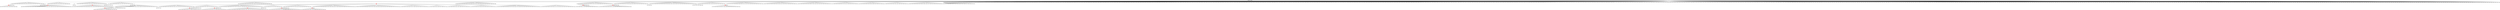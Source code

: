 digraph g {
	"61" -> "62";
	"62" [color=indianred1, style=filled, label="5"];
	"60" -> "61";
	"61" [label="14"];
	"56" -> "57";
	"57" [label="21"];
	"54" -> "55";
	"55" [color=indianred1, style=filled, label="42"];
	"53" -> "54";
	"54" [label="48"];
	"50" -> "51";
	"51" [color=indianred1, style=filled, label="3"];
	"49" -> "50";
	"50" [label="39"];
	"45" -> "46";
	"46" [label="4"];
	"42" -> "43";
	"43" [color=indianred1, style=filled, label="50"];
	"40" -> "41";
	"41" [label="43"];
	"40" -> "42";
	"42" [label="31"];
	"37" -> "38";
	"38" [label="8"];
	"34" -> "35";
	"35" [color=indianred1, style=filled, label="34"];
	"33" -> "34";
	"34" [label="20"];
	"31" -> "32";
	"32" [color=indianred1, style=filled, label="10"];
	"30" -> "31";
	"31" [label="38"];
	"27" -> "28";
	"28" [color=indianred1, style=filled, label="41"];
	"26" -> "27";
	"27" [label="26"];
	"22" -> "23";
	"23" [color=indianred1, style=filled, label="16"];
	"21" -> "22";
	"22" [label="32"];
	"18" -> "19";
	"19" [color=indianred1, style=filled, label="49"];
	"17" -> "18";
	"18" [label="2"];
	"16" -> "17";
	"17" [label="49"];
	"16" -> "20";
	"20" [label="24"];
	"16" -> "21";
	"21" [label="16"];
	"16" -> "24";
	"24" [label="27"];
	"16" -> "25";
	"25" [label="9"];
	"16" -> "26";
	"26" [label="41"];
	"16" -> "29";
	"29" [label="11"];
	"16" -> "30";
	"30" [label="10"];
	"16" -> "33";
	"33" [label="34"];
	"16" -> "36";
	"36" [label="23"];
	"16" -> "37";
	"37" [label="1"];
	"16" -> "39";
	"39" [label="18"];
	"16" -> "40";
	"40" [label="50"];
	"16" -> "44";
	"44" [label="13"];
	"15" -> "16";
	"16" [color=indianred1, style=filled, label="6"];
	"13" -> "14";
	"14" [color=indianred1, style=filled, label="29"];
	"12" -> "13";
	"13" [label="36"];
	"10" -> "11";
	"11" [color=indianred1, style=filled, label="25"];
	"9" -> "10";
	"10" [label="12"];
	"6" -> "7";
	"7" [label="33"];
	"4" -> "5";
	"5" [label="30"];
	"2" -> "3";
	"3" [color=indianred1, style=filled, label="37"];
	"1" -> "2";
	"2" [label="40"];
	"0" -> "1";
	"1" [label="37"];
	"0" -> "4";
	"4" [label="15"];
	"0" -> "6";
	"6" [label="35"];
	"0" -> "8";
	"8" [label="19"];
	"0" -> "9";
	"9" [label="25"];
	"0" -> "12";
	"12" [label="29"];
	"0" -> "15";
	"15" [label="6"];
	"0" -> "45";
	"45" [label="44"];
	"0" -> "47";
	"47" [label="47"];
	"0" -> "48";
	"48" [label="46"];
	"0" -> "49";
	"49" [label="3"];
	"0" -> "52";
	"52" [label="17"];
	"0" -> "53";
	"53" [label="42"];
	"0" -> "56";
	"56" [label="7"];
	"0" -> "58";
	"58" [label="22"];
	"0" -> "59";
	"59" [label="45"];
	"0" -> "60";
	"60" [label="5"];
	"0" -> "63";
	"63" [label="28"];
	"0" [label="germline"];
	"0" -> "cell1";
	"cell1" [shape=box];
	"0" -> "cell2";
	"cell2" [shape=box];
	"17" -> "cell3";
	"cell3" [shape=box];
	"39" -> "cell4";
	"cell4" [shape=box];
	"0" -> "cell5";
	"cell5" [shape=box];
	"0" -> "cell6";
	"cell6" [shape=box];
	"3" -> "cell7";
	"cell7" [shape=box];
	"0" -> "cell8";
	"cell8" [shape=box];
	"0" -> "cell9";
	"cell9" [shape=box];
	"0" -> "cell10";
	"cell10" [shape=box];
	"0" -> "cell11";
	"cell11" [shape=box];
	"0" -> "cell12";
	"cell12" [shape=box];
	"0" -> "cell13";
	"cell13" [shape=box];
	"0" -> "cell14";
	"cell14" [shape=box];
	"5" -> "cell15";
	"cell15" [shape=box];
	"24" -> "cell16";
	"cell16" [shape=box];
	"0" -> "cell17";
	"cell17" [shape=box];
	"40" -> "cell18";
	"cell18" [shape=box];
	"0" -> "cell19";
	"cell19" [shape=box];
	"0" -> "cell20";
	"cell20" [shape=box];
	"12" -> "cell21";
	"cell21" [shape=box];
	"32" -> "cell22";
	"cell22" [shape=box];
	"0" -> "cell23";
	"cell23" [shape=box];
	"0" -> "cell24";
	"cell24" [shape=box];
	"0" -> "cell25";
	"cell25" [shape=box];
	"0" -> "cell26";
	"cell26" [shape=box];
	"0" -> "cell27";
	"cell27" [shape=box];
	"1" -> "cell28";
	"cell28" [shape=box];
	"0" -> "cell29";
	"cell29" [shape=box];
	"49" -> "cell30";
	"cell30" [shape=box];
	"60" -> "cell31";
	"cell31" [shape=box];
	"0" -> "cell32";
	"cell32" [shape=box];
	"56" -> "cell33";
	"cell33" [shape=box];
	"0" -> "cell34";
	"cell34" [shape=box];
	"0" -> "cell35";
	"cell35" [shape=box];
	"0" -> "cell36";
	"cell36" [shape=box];
	"1" -> "cell37";
	"cell37" [shape=box];
	"47" -> "cell38";
	"cell38" [shape=box];
	"0" -> "cell39";
	"cell39" [shape=box];
	"53" -> "cell40";
	"cell40" [shape=box];
	"0" -> "cell41";
	"cell41" [shape=box];
	"30" -> "cell42";
	"cell42" [shape=box];
	"0" -> "cell43";
	"cell43" [shape=box];
	"63" -> "cell44";
	"cell44" [shape=box];
	"0" -> "cell45";
	"cell45" [shape=box];
	"44" -> "cell46";
	"cell46" [shape=box];
	"49" -> "cell47";
	"cell47" [shape=box];
	"0" -> "cell48";
	"cell48" [shape=box];
	"9" -> "cell49";
	"cell49" [shape=box];
	"36" -> "cell50";
	"cell50" [shape=box];
	"0" -> "cell51";
	"cell51" [shape=box];
	"0" -> "cell52";
	"cell52" [shape=box];
	"44" -> "cell53";
	"cell53" [shape=box];
	"0" -> "cell54";
	"cell54" [shape=box];
	"0" -> "cell55";
	"cell55" [shape=box];
	"0" -> "cell56";
	"cell56" [shape=box];
	"20" -> "cell57";
	"cell57" [shape=box];
	"12" -> "cell58";
	"cell58" [shape=box];
	"0" -> "cell59";
	"cell59" [shape=box];
	"0" -> "cell60";
	"cell60" [shape=box];
	"23" -> "cell61";
	"cell61" [shape=box];
	"0" -> "cell62";
	"cell62" [shape=box];
	"60" -> "cell63";
	"cell63" [shape=box];
	"0" -> "cell64";
	"cell64" [shape=box];
	"6" -> "cell65";
	"cell65" [shape=box];
	"0" -> "cell66";
	"cell66" [shape=box];
	"0" -> "cell67";
	"cell67" [shape=box];
	"0" -> "cell68";
	"cell68" [shape=box];
	"12" -> "cell69";
	"cell69" [shape=box];
	"56" -> "cell70";
	"cell70" [shape=box];
	"12" -> "cell71";
	"cell71" [shape=box];
	"29" -> "cell72";
	"cell72" [shape=box];
	"28" -> "cell73";
	"cell73" [shape=box];
	"0" -> "cell74";
	"cell74" [shape=box];
	"15" -> "cell75";
	"cell75" [shape=box];
	"0" -> "cell76";
	"cell76" [shape=box];
	"40" -> "cell77";
	"cell77" [shape=box];
	"0" -> "cell78";
	"cell78" [shape=box];
	"0" -> "cell79";
	"cell79" [shape=box];
	"0" -> "cell80";
	"cell80" [shape=box];
	"7" -> "cell81";
	"cell81" [shape=box];
	"30" -> "cell82";
	"cell82" [shape=box];
	"0" -> "cell83";
	"cell83" [shape=box];
	"0" -> "cell84";
	"cell84" [shape=box];
	"40" -> "cell85";
	"cell85" [shape=box];
	"49" -> "cell86";
	"cell86" [shape=box];
	"17" -> "cell87";
	"cell87" [shape=box];
	"40" -> "cell88";
	"cell88" [shape=box];
	"17" -> "cell89";
	"cell89" [shape=box];
	"28" -> "cell90";
	"cell90" [shape=box];
	"36" -> "cell91";
	"cell91" [shape=box];
	"0" -> "cell92";
	"cell92" [shape=box];
	"20" -> "cell93";
	"cell93" [shape=box];
	"51" -> "cell94";
	"cell94" [shape=box];
	"0" -> "cell95";
	"cell95" [shape=box];
	"0" -> "cell96";
	"cell96" [shape=box];
	"43" -> "cell97";
	"cell97" [shape=box];
	"0" -> "cell98";
	"cell98" [shape=box];
	"15" -> "cell99";
	"cell99" [shape=box];
	"0" -> "cell100";
	"cell100" [shape=box];
	"0" -> "cell101";
	"cell101" [shape=box];
	"0" -> "cell102";
	"cell102" [shape=box];
	"0" -> "cell103";
	"cell103" [shape=box];
	"19" -> "cell104";
	"cell104" [shape=box];
	"0" -> "cell105";
	"cell105" [shape=box];
	"0" -> "cell106";
	"cell106" [shape=box];
	"30" -> "cell107";
	"cell107" [shape=box];
	"0" -> "cell108";
	"cell108" [shape=box];
	"25" -> "cell109";
	"cell109" [shape=box];
	"0" -> "cell110";
	"cell110" [shape=box];
	"43" -> "cell111";
	"cell111" [shape=box];
	"48" -> "cell112";
	"cell112" [shape=box];
	"0" -> "cell113";
	"cell113" [shape=box];
	"20" -> "cell114";
	"cell114" [shape=box];
	"4" -> "cell115";
	"cell115" [shape=box];
	"33" -> "cell116";
	"cell116" [shape=box];
	"0" -> "cell117";
	"cell117" [shape=box];
	"23" -> "cell118";
	"cell118" [shape=box];
	"0" -> "cell119";
	"cell119" [shape=box];
	"0" -> "cell120";
	"cell120" [shape=box];
	"1" -> "cell121";
	"cell121" [shape=box];
	"0" -> "cell122";
	"cell122" [shape=box];
	"0" -> "cell123";
	"cell123" [shape=box];
	"33" -> "cell124";
	"cell124" [shape=box];
	"37" -> "cell125";
	"cell125" [shape=box];
	"39" -> "cell126";
	"cell126" [shape=box];
	"28" -> "cell127";
	"cell127" [shape=box];
	"28" -> "cell128";
	"cell128" [shape=box];
	"0" -> "cell129";
	"cell129" [shape=box];
	"0" -> "cell130";
	"cell130" [shape=box];
	"21" -> "cell131";
	"cell131" [shape=box];
	"0" -> "cell132";
	"cell132" [shape=box];
	"29" -> "cell133";
	"cell133" [shape=box];
	"40" -> "cell134";
	"cell134" [shape=box];
	"35" -> "cell135";
	"cell135" [shape=box];
	"15" -> "cell136";
	"cell136" [shape=box];
	"0" -> "cell137";
	"cell137" [shape=box];
	"6" -> "cell138";
	"cell138" [shape=box];
	"0" -> "cell139";
	"cell139" [shape=box];
	"0" -> "cell140";
	"cell140" [shape=box];
	"58" -> "cell141";
	"cell141" [shape=box];
	"0" -> "cell142";
	"cell142" [shape=box];
	"47" -> "cell143";
	"cell143" [shape=box];
	"63" -> "cell144";
	"cell144" [shape=box];
	"17" -> "cell145";
	"cell145" [shape=box];
	"52" -> "cell146";
	"cell146" [shape=box];
	"0" -> "cell147";
	"cell147" [shape=box];
	"45" -> "cell148";
	"cell148" [shape=box];
	"20" -> "cell149";
	"cell149" [shape=box];
	"44" -> "cell150";
	"cell150" [shape=box];
	"0" -> "cell151";
	"cell151" [shape=box];
	"0" -> "cell152";
	"cell152" [shape=box];
	"44" -> "cell153";
	"cell153" [shape=box];
	"32" -> "cell154";
	"cell154" [shape=box];
	"34" -> "cell155";
	"cell155" [shape=box];
	"0" -> "cell156";
	"cell156" [shape=box];
	"39" -> "cell157";
	"cell157" [shape=box];
	"26" -> "cell158";
	"cell158" [shape=box];
	"0" -> "cell159";
	"cell159" [shape=box];
	"0" -> "cell160";
	"cell160" [shape=box];
	"0" -> "cell161";
	"cell161" [shape=box];
	"14" -> "cell162";
	"cell162" [shape=box];
	"0" -> "cell163";
	"cell163" [shape=box];
	"45" -> "cell164";
	"cell164" [shape=box];
	"57" -> "cell165";
	"cell165" [shape=box];
	"28" -> "cell166";
	"cell166" [shape=box];
	"0" -> "cell167";
	"cell167" [shape=box];
	"11" -> "cell168";
	"cell168" [shape=box];
	"55" -> "cell169";
	"cell169" [shape=box];
	"0" -> "cell170";
	"cell170" [shape=box];
	"0" -> "cell171";
	"cell171" [shape=box];
	"35" -> "cell172";
	"cell172" [shape=box];
	"0" -> "cell173";
	"cell173" [shape=box];
	"0" -> "cell174";
	"cell174" [shape=box];
	"6" -> "cell175";
	"cell175" [shape=box];
	"3" -> "cell176";
	"cell176" [shape=box];
	"1" -> "cell177";
	"cell177" [shape=box];
	"11" -> "cell178";
	"cell178" [shape=box];
	"9" -> "cell179";
	"cell179" [shape=box];
	"23" -> "cell180";
	"cell180" [shape=box];
	"0" -> "cell181";
	"cell181" [shape=box];
	"15" -> "cell182";
	"cell182" [shape=box];
	"12" -> "cell183";
	"cell183" [shape=box];
	"50" -> "cell184";
	"cell184" [shape=box];
	"40" -> "cell185";
	"cell185" [shape=box];
	"59" -> "cell186";
	"cell186" [shape=box];
	"0" -> "cell187";
	"cell187" [shape=box];
	"0" -> "cell188";
	"cell188" [shape=box];
	"62" -> "cell189";
	"cell189" [shape=box];
	"0" -> "cell190";
	"cell190" [shape=box];
	"0" -> "cell191";
	"cell191" [shape=box];
	"56" -> "cell192";
	"cell192" [shape=box];
	"8" -> "cell193";
	"cell193" [shape=box];
	"25" -> "cell194";
	"cell194" [shape=box];
	"40" -> "cell195";
	"cell195" [shape=box];
	"30" -> "cell196";
	"cell196" [shape=box];
	"8" -> "cell197";
	"cell197" [shape=box];
	"44" -> "cell198";
	"cell198" [shape=box];
	"0" -> "cell199";
	"cell199" [shape=box];
	"0" -> "cell200";
	"cell200" [shape=box];
	"0" -> "cell201";
	"cell201" [shape=box];
	"51" -> "cell202";
	"cell202" [shape=box];
	"0" -> "cell203";
	"cell203" [shape=box];
	"63" -> "cell204";
	"cell204" [shape=box];
	"39" -> "cell205";
	"cell205" [shape=box];
	"0" -> "cell206";
	"cell206" [shape=box];
	"0" -> "cell207";
	"cell207" [shape=box];
	"0" -> "cell208";
	"cell208" [shape=box];
	"0" -> "cell209";
	"cell209" [shape=box];
	"0" -> "cell210";
	"cell210" [shape=box];
	"0" -> "cell211";
	"cell211" [shape=box];
	"28" -> "cell212";
	"cell212" [shape=box];
	"1" -> "cell213";
	"cell213" [shape=box];
	"0" -> "cell214";
	"cell214" [shape=box];
	"52" -> "cell215";
	"cell215" [shape=box];
	"26" -> "cell216";
	"cell216" [shape=box];
	"0" -> "cell217";
	"cell217" [shape=box];
	"0" -> "cell218";
	"cell218" [shape=box];
	"51" -> "cell219";
	"cell219" [shape=box];
	"20" -> "cell220";
	"cell220" [shape=box];
	"0" -> "cell221";
	"cell221" [shape=box];
	"0" -> "cell222";
	"cell222" [shape=box];
	"0" -> "cell223";
	"cell223" [shape=box];
	"17" -> "cell224";
	"cell224" [shape=box];
	"45" -> "cell225";
	"cell225" [shape=box];
	"36" -> "cell226";
	"cell226" [shape=box];
	"0" -> "cell227";
	"cell227" [shape=box];
	"52" -> "cell228";
	"cell228" [shape=box];
	"15" -> "cell229";
	"cell229" [shape=box];
	"54" -> "cell230";
	"cell230" [shape=box];
	"14" -> "cell231";
	"cell231" [shape=box];
	"59" -> "cell232";
	"cell232" [shape=box];
	"0" -> "cell233";
	"cell233" [shape=box];
	"12" -> "cell234";
	"cell234" [shape=box];
	"0" -> "cell235";
	"cell235" [shape=box];
	"0" -> "cell236";
	"cell236" [shape=box];
	"53" -> "cell237";
	"cell237" [shape=box];
	"53" -> "cell238";
	"cell238" [shape=box];
	"0" -> "cell239";
	"cell239" [shape=box];
	"4" -> "cell240";
	"cell240" [shape=box];
	"30" -> "cell241";
	"cell241" [shape=box];
	"0" -> "cell242";
	"cell242" [shape=box];
	"51" -> "cell243";
	"cell243" [shape=box];
	"62" -> "cell244";
	"cell244" [shape=box];
	"0" -> "cell245";
	"cell245" [shape=box];
	"0" -> "cell246";
	"cell246" [shape=box];
	"0" -> "cell247";
	"cell247" [shape=box];
	"52" -> "cell248";
	"cell248" [shape=box];
	"3" -> "cell249";
	"cell249" [shape=box];
	"24" -> "cell250";
	"cell250" [shape=box];
	"0" -> "cell251";
	"cell251" [shape=box];
	"34" -> "cell252";
	"cell252" [shape=box];
	"4" -> "cell253";
	"cell253" [shape=box];
	"0" -> "cell254";
	"cell254" [shape=box];
	"38" -> "cell255";
	"cell255" [shape=box];
	"0" -> "cell256";
	"cell256" [shape=box];
	"12" -> "cell257";
	"cell257" [shape=box];
	"0" -> "cell258";
	"cell258" [shape=box];
	"0" -> "cell259";
	"cell259" [shape=box];
	"19" -> "cell260";
	"cell260" [shape=box];
	"45" -> "cell261";
	"cell261" [shape=box];
	"0" -> "cell262";
	"cell262" [shape=box];
	"15" -> "cell263";
	"cell263" [shape=box];
	"0" -> "cell264";
	"cell264" [shape=box];
	"0" -> "cell265";
	"cell265" [shape=box];
	"17" -> "cell266";
	"cell266" [shape=box];
	"0" -> "cell267";
	"cell267" [shape=box];
	"63" -> "cell268";
	"cell268" [shape=box];
	"11" -> "cell269";
	"cell269" [shape=box];
	"0" -> "cell270";
	"cell270" [shape=box];
	"0" -> "cell271";
	"cell271" [shape=box];
	"4" -> "cell272";
	"cell272" [shape=box];
	"0" -> "cell273";
	"cell273" [shape=box];
	"40" -> "cell274";
	"cell274" [shape=box];
	"0" -> "cell275";
	"cell275" [shape=box];
	"0" -> "cell276";
	"cell276" [shape=box];
	"0" -> "cell277";
	"cell277" [shape=box];
	"51" -> "cell278";
	"cell278" [shape=box];
	"0" -> "cell279";
	"cell279" [shape=box];
	"21" -> "cell280";
	"cell280" [shape=box];
	"0" -> "cell281";
	"cell281" [shape=box];
	"0" -> "cell282";
	"cell282" [shape=box];
	"17" -> "cell283";
	"cell283" [shape=box];
	"32" -> "cell284";
	"cell284" [shape=box];
	"15" -> "cell285";
	"cell285" [shape=box];
	"26" -> "cell286";
	"cell286" [shape=box];
	"0" -> "cell287";
	"cell287" [shape=box];
	"0" -> "cell288";
	"cell288" [shape=box];
	"0" -> "cell289";
	"cell289" [shape=box];
	"0" -> "cell290";
	"cell290" [shape=box];
	"15" -> "cell291";
	"cell291" [shape=box];
	"4" -> "cell292";
	"cell292" [shape=box];
	"0" -> "cell293";
	"cell293" [shape=box];
	"0" -> "cell294";
	"cell294" [shape=box];
	"19" -> "cell295";
	"cell295" [shape=box];
	"51" -> "cell296";
	"cell296" [shape=box];
	"0" -> "cell297";
	"cell297" [shape=box];
	"47" -> "cell298";
	"cell298" [shape=box];
	"8" -> "cell299";
	"cell299" [shape=box];
	"0" -> "cell300";
	"cell300" [shape=box];
	"0" -> "cell301";
	"cell301" [shape=box];
	"0" -> "cell302";
	"cell302" [shape=box];
	"36" -> "cell303";
	"cell303" [shape=box];
	"0" -> "cell304";
	"cell304" [shape=box];
	"0" -> "cell305";
	"cell305" [shape=box];
	"0" -> "cell306";
	"cell306" [shape=box];
	"41" -> "cell307";
	"cell307" [shape=box];
	"39" -> "cell308";
	"cell308" [shape=box];
	"9" -> "cell309";
	"cell309" [shape=box];
	"0" -> "cell310";
	"cell310" [shape=box];
	"36" -> "cell311";
	"cell311" [shape=box];
	"56" -> "cell312";
	"cell312" [shape=box];
	"0" -> "cell313";
	"cell313" [shape=box];
	"0" -> "cell314";
	"cell314" [shape=box];
	"62" -> "cell315";
	"cell315" [shape=box];
	"0" -> "cell316";
	"cell316" [shape=box];
	"38" -> "cell317";
	"cell317" [shape=box];
	"0" -> "cell318";
	"cell318" [shape=box];
	"0" -> "cell319";
	"cell319" [shape=box];
	"0" -> "cell320";
	"cell320" [shape=box];
	"0" -> "cell321";
	"cell321" [shape=box];
	"0" -> "cell322";
	"cell322" [shape=box];
	"0" -> "cell323";
	"cell323" [shape=box];
	"0" -> "cell324";
	"cell324" [shape=box];
	"0" -> "cell325";
	"cell325" [shape=box];
	"30" -> "cell326";
	"cell326" [shape=box];
	"0" -> "cell327";
	"cell327" [shape=box];
	"59" -> "cell328";
	"cell328" [shape=box];
	"0" -> "cell329";
	"cell329" [shape=box];
	"0" -> "cell330";
	"cell330" [shape=box];
	"39" -> "cell331";
	"cell331" [shape=box];
	"17" -> "cell332";
	"cell332" [shape=box];
	"0" -> "cell333";
	"cell333" [shape=box];
	"63" -> "cell334";
	"cell334" [shape=box];
	"0" -> "cell335";
	"cell335" [shape=box];
	"58" -> "cell336";
	"cell336" [shape=box];
	"22" -> "cell337";
	"cell337" [shape=box];
	"0" -> "cell338";
	"cell338" [shape=box];
	"0" -> "cell339";
	"cell339" [shape=box];
	"0" -> "cell340";
	"cell340" [shape=box];
	"23" -> "cell341";
	"cell341" [shape=box];
	"0" -> "cell342";
	"cell342" [shape=box];
	"0" -> "cell343";
	"cell343" [shape=box];
	"0" -> "cell344";
	"cell344" [shape=box];
	"0" -> "cell345";
	"cell345" [shape=box];
	"30" -> "cell346";
	"cell346" [shape=box];
	"0" -> "cell347";
	"cell347" [shape=box];
	"19" -> "cell348";
	"cell348" [shape=box];
	"0" -> "cell349";
	"cell349" [shape=box];
	"0" -> "cell350";
	"cell350" [shape=box];
	"28" -> "cell351";
	"cell351" [shape=box];
	"60" -> "cell352";
	"cell352" [shape=box];
	"0" -> "cell353";
	"cell353" [shape=box];
	"3" -> "cell354";
	"cell354" [shape=box];
	"0" -> "cell355";
	"cell355" [shape=box];
	"1" -> "cell356";
	"cell356" [shape=box];
	"35" -> "cell357";
	"cell357" [shape=box];
	"12" -> "cell358";
	"cell358" [shape=box];
	"21" -> "cell359";
	"cell359" [shape=box];
	"45" -> "cell360";
	"cell360" [shape=box];
	"40" -> "cell361";
	"cell361" [shape=box];
	"0" -> "cell362";
	"cell362" [shape=box];
	"0" -> "cell363";
	"cell363" [shape=box];
	"24" -> "cell364";
	"cell364" [shape=box];
	"0" -> "cell365";
	"cell365" [shape=box];
	"0" -> "cell366";
	"cell366" [shape=box];
	"55" -> "cell367";
	"cell367" [shape=box];
	"31" -> "cell368";
	"cell368" [shape=box];
	"39" -> "cell369";
	"cell369" [shape=box];
	"0" -> "cell370";
	"cell370" [shape=box];
	"8" -> "cell371";
	"cell371" [shape=box];
	"0" -> "cell372";
	"cell372" [shape=box];
	"0" -> "cell373";
	"cell373" [shape=box];
	"24" -> "cell374";
	"cell374" [shape=box];
	"24" -> "cell375";
	"cell375" [shape=box];
	"0" -> "cell376";
	"cell376" [shape=box];
	"0" -> "cell377";
	"cell377" [shape=box];
	"11" -> "cell378";
	"cell378" [shape=box];
	"22" -> "cell379";
	"cell379" [shape=box];
	"0" -> "cell380";
	"cell380" [shape=box];
	"0" -> "cell381";
	"cell381" [shape=box];
	"0" -> "cell382";
	"cell382" [shape=box];
	"0" -> "cell383";
	"cell383" [shape=box];
	"12" -> "cell384";
	"cell384" [shape=box];
	"8" -> "cell385";
	"cell385" [shape=box];
	"0" -> "cell386";
	"cell386" [shape=box];
	"0" -> "cell387";
	"cell387" [shape=box];
	"42" -> "cell388";
	"cell388" [shape=box];
	"53" -> "cell389";
	"cell389" [shape=box];
	"52" -> "cell390";
	"cell390" [shape=box];
	"0" -> "cell391";
	"cell391" [shape=box];
	"55" -> "cell392";
	"cell392" [shape=box];
	"35" -> "cell393";
	"cell393" [shape=box];
	"6" -> "cell394";
	"cell394" [shape=box];
	"55" -> "cell395";
	"cell395" [shape=box];
	"0" -> "cell396";
	"cell396" [shape=box];
	"0" -> "cell397";
	"cell397" [shape=box];
	"0" -> "cell398";
	"cell398" [shape=box];
	"0" -> "cell399";
	"cell399" [shape=box];
	"0" -> "cell400";
	"cell400" [shape=box];
	"0" -> "cell401";
	"cell401" [shape=box];
	"6" -> "cell402";
	"cell402" [shape=box];
	"51" -> "cell403";
	"cell403" [shape=box];
	"0" -> "cell404";
	"cell404" [shape=box];
	"0" -> "cell405";
	"cell405" [shape=box];
	"55" -> "cell406";
	"cell406" [shape=box];
	"0" -> "cell407";
	"cell407" [shape=box];
	"0" -> "cell408";
	"cell408" [shape=box];
	"55" -> "cell409";
	"cell409" [shape=box];
	"57" -> "cell410";
	"cell410" [shape=box];
	"0" -> "cell411";
	"cell411" [shape=box];
	"26" -> "cell412";
	"cell412" [shape=box];
	"50" -> "cell413";
	"cell413" [shape=box];
	"0" -> "cell414";
	"cell414" [shape=box];
	"0" -> "cell415";
	"cell415" [shape=box];
	"62" -> "cell416";
	"cell416" [shape=box];
	"0" -> "cell417";
	"cell417" [shape=box];
	"0" -> "cell418";
	"cell418" [shape=box];
	"45" -> "cell419";
	"cell419" [shape=box];
	"0" -> "cell420";
	"cell420" [shape=box];
	"44" -> "cell421";
	"cell421" [shape=box];
	"0" -> "cell422";
	"cell422" [shape=box];
	"63" -> "cell423";
	"cell423" [shape=box];
	"0" -> "cell424";
	"cell424" [shape=box];
	"40" -> "cell425";
	"cell425" [shape=box];
	"4" -> "cell426";
	"cell426" [shape=box];
	"63" -> "cell427";
	"cell427" [shape=box];
	"0" -> "cell428";
	"cell428" [shape=box];
	"62" -> "cell429";
	"cell429" [shape=box];
	"35" -> "cell430";
	"cell430" [shape=box];
	"6" -> "cell431";
	"cell431" [shape=box];
	"39" -> "cell432";
	"cell432" [shape=box];
	"0" -> "cell433";
	"cell433" [shape=box];
	"0" -> "cell434";
	"cell434" [shape=box];
	"0" -> "cell435";
	"cell435" [shape=box];
	"0" -> "cell436";
	"cell436" [shape=box];
	"0" -> "cell437";
	"cell437" [shape=box];
	"12" -> "cell438";
	"cell438" [shape=box];
	"59" -> "cell439";
	"cell439" [shape=box];
	"51" -> "cell440";
	"cell440" [shape=box];
	"40" -> "cell441";
	"cell441" [shape=box];
	"63" -> "cell442";
	"cell442" [shape=box];
	"0" -> "cell443";
	"cell443" [shape=box];
	"0" -> "cell444";
	"cell444" [shape=box];
	"0" -> "cell445";
	"cell445" [shape=box];
	"40" -> "cell446";
	"cell446" [shape=box];
	"39" -> "cell447";
	"cell447" [shape=box];
	"0" -> "cell448";
	"cell448" [shape=box];
	"45" -> "cell449";
	"cell449" [shape=box];
	"0" -> "cell450";
	"cell450" [shape=box];
	"0" -> "cell451";
	"cell451" [shape=box];
	"0" -> "cell452";
	"cell452" [shape=box];
	"0" -> "cell453";
	"cell453" [shape=box];
	"0" -> "cell454";
	"cell454" [shape=box];
	"42" -> "cell455";
	"cell455" [shape=box];
	"0" -> "cell456";
	"cell456" [shape=box];
	"30" -> "cell457";
	"cell457" [shape=box];
	"0" -> "cell458";
	"cell458" [shape=box];
	"0" -> "cell459";
	"cell459" [shape=box];
	"15" -> "cell460";
	"cell460" [shape=box];
	"12" -> "cell461";
	"cell461" [shape=box];
	"47" -> "cell462";
	"cell462" [shape=box];
	"60" -> "cell463";
	"cell463" [shape=box];
	"62" -> "cell464";
	"cell464" [shape=box];
	"0" -> "cell465";
	"cell465" [shape=box];
	"55" -> "cell466";
	"cell466" [shape=box];
	"0" -> "cell467";
	"cell467" [shape=box];
	"0" -> "cell468";
	"cell468" [shape=box];
	"6" -> "cell469";
	"cell469" [shape=box];
	"0" -> "cell470";
	"cell470" [shape=box];
	"0" -> "cell471";
	"cell471" [shape=box];
	"0" -> "cell472";
	"cell472" [shape=box];
	"53" -> "cell473";
	"cell473" [shape=box];
	"32" -> "cell474";
	"cell474" [shape=box];
	"0" -> "cell475";
	"cell475" [shape=box];
	"0" -> "cell476";
	"cell476" [shape=box];
	"0" -> "cell477";
	"cell477" [shape=box];
	"58" -> "cell478";
	"cell478" [shape=box];
	"0" -> "cell479";
	"cell479" [shape=box];
	"53" -> "cell480";
	"cell480" [shape=box];
	"40" -> "cell481";
	"cell481" [shape=box];
	"0" -> "cell482";
	"cell482" [shape=box];
	"0" -> "cell483";
	"cell483" [shape=box];
	"0" -> "cell484";
	"cell484" [shape=box];
	"0" -> "cell485";
	"cell485" [shape=box];
	"0" -> "cell486";
	"cell486" [shape=box];
	"26" -> "cell487";
	"cell487" [shape=box];
	"51" -> "cell488";
	"cell488" [shape=box];
	"0" -> "cell489";
	"cell489" [shape=box];
	"0" -> "cell490";
	"cell490" [shape=box];
	"0" -> "cell491";
	"cell491" [shape=box];
	"0" -> "cell492";
	"cell492" [shape=box];
	"6" -> "cell493";
	"cell493" [shape=box];
	"0" -> "cell494";
	"cell494" [shape=box];
	"33" -> "cell495";
	"cell495" [shape=box];
	"55" -> "cell496";
	"cell496" [shape=box];
	"47" -> "cell497";
	"cell497" [shape=box];
	"0" -> "cell498";
	"cell498" [shape=box];
	"48" -> "cell499";
	"cell499" [shape=box];
	"8" -> "cell500";
	"cell500" [shape=box];
	"43" -> "cell501";
	"cell501" [shape=box];
	"61" -> "cell502";
	"cell502" [shape=box];
	"0" -> "cell503";
	"cell503" [shape=box];
	"1" -> "cell504";
	"cell504" [shape=box];
	"0" -> "cell505";
	"cell505" [shape=box];
	"48" -> "cell506";
	"cell506" [shape=box];
	"47" -> "cell507";
	"cell507" [shape=box];
	"36" -> "cell508";
	"cell508" [shape=box];
	"0" -> "cell509";
	"cell509" [shape=box];
	"0" -> "cell510";
	"cell510" [shape=box];
	"43" -> "cell511";
	"cell511" [shape=box];
	"17" -> "cell512";
	"cell512" [shape=box];
	"0" -> "cell513";
	"cell513" [shape=box];
	"47" -> "cell514";
	"cell514" [shape=box];
	"0" -> "cell515";
	"cell515" [shape=box];
	"37" -> "cell516";
	"cell516" [shape=box];
	"40" -> "cell517";
	"cell517" [shape=box];
	"45" -> "cell518";
	"cell518" [shape=box];
	"44" -> "cell519";
	"cell519" [shape=box];
	"12" -> "cell520";
	"cell520" [shape=box];
	"6" -> "cell521";
	"cell521" [shape=box];
	"0" -> "cell522";
	"cell522" [shape=box];
	"48" -> "cell523";
	"cell523" [shape=box];
	"0" -> "cell524";
	"cell524" [shape=box];
	"0" -> "cell525";
	"cell525" [shape=box];
	"22" -> "cell526";
	"cell526" [shape=box];
	"6" -> "cell527";
	"cell527" [shape=box];
	"35" -> "cell528";
	"cell528" [shape=box];
	"0" -> "cell529";
	"cell529" [shape=box];
	"0" -> "cell530";
	"cell530" [shape=box];
	"45" -> "cell531";
	"cell531" [shape=box];
	"0" -> "cell532";
	"cell532" [shape=box];
	"0" -> "cell533";
	"cell533" [shape=box];
	"21" -> "cell534";
	"cell534" [shape=box];
	"0" -> "cell535";
	"cell535" [shape=box];
	"33" -> "cell536";
	"cell536" [shape=box];
	"0" -> "cell537";
	"cell537" [shape=box];
	"0" -> "cell538";
	"cell538" [shape=box];
	"0" -> "cell539";
	"cell539" [shape=box];
	"52" -> "cell540";
	"cell540" [shape=box];
	"39" -> "cell541";
	"cell541" [shape=box];
	"35" -> "cell542";
	"cell542" [shape=box];
	"8" -> "cell543";
	"cell543" [shape=box];
	"23" -> "cell544";
	"cell544" [shape=box];
	"0" -> "cell545";
	"cell545" [shape=box];
	"0" -> "cell546";
	"cell546" [shape=box];
	"17" -> "cell547";
	"cell547" [shape=box];
	"0" -> "cell548";
	"cell548" [shape=box];
	"23" -> "cell549";
	"cell549" [shape=box];
	"0" -> "cell550";
	"cell550" [shape=box];
	"0" -> "cell551";
	"cell551" [shape=box];
	"0" -> "cell552";
	"cell552" [shape=box];
	"0" -> "cell553";
	"cell553" [shape=box];
	"6" -> "cell554";
	"cell554" [shape=box];
	"15" -> "cell555";
	"cell555" [shape=box];
	"60" -> "cell556";
	"cell556" [shape=box];
	"0" -> "cell557";
	"cell557" [shape=box];
	"0" -> "cell558";
	"cell558" [shape=box];
	"35" -> "cell559";
	"cell559" [shape=box];
	"0" -> "cell560";
	"cell560" [shape=box];
	"0" -> "cell561";
	"cell561" [shape=box];
	"23" -> "cell562";
	"cell562" [shape=box];
	"37" -> "cell563";
	"cell563" [shape=box];
	"0" -> "cell564";
	"cell564" [shape=box];
	"52" -> "cell565";
	"cell565" [shape=box];
	"0" -> "cell566";
	"cell566" [shape=box];
	"0" -> "cell567";
	"cell567" [shape=box];
	"29" -> "cell568";
	"cell568" [shape=box];
	"36" -> "cell569";
	"cell569" [shape=box];
	"0" -> "cell570";
	"cell570" [shape=box];
	"62" -> "cell571";
	"cell571" [shape=box];
	"0" -> "cell572";
	"cell572" [shape=box];
	"0" -> "cell573";
	"cell573" [shape=box];
	"54" -> "cell574";
	"cell574" [shape=box];
	"0" -> "cell575";
	"cell575" [shape=box];
	"0" -> "cell576";
	"cell576" [shape=box];
	"0" -> "cell577";
	"cell577" [shape=box];
	"0" -> "cell578";
	"cell578" [shape=box];
	"60" -> "cell579";
	"cell579" [shape=box];
	"0" -> "cell580";
	"cell580" [shape=box];
	"8" -> "cell581";
	"cell581" [shape=box];
	"15" -> "cell582";
	"cell582" [shape=box];
	"14" -> "cell583";
	"cell583" [shape=box];
	"0" -> "cell584";
	"cell584" [shape=box];
	"0" -> "cell585";
	"cell585" [shape=box];
	"17" -> "cell586";
	"cell586" [shape=box];
	"0" -> "cell587";
	"cell587" [shape=box];
	"0" -> "cell588";
	"cell588" [shape=box];
	"17" -> "cell589";
	"cell589" [shape=box];
	"39" -> "cell590";
	"cell590" [shape=box];
	"0" -> "cell591";
	"cell591" [shape=box];
	"34" -> "cell592";
	"cell592" [shape=box];
	"0" -> "cell593";
	"cell593" [shape=box];
	"0" -> "cell594";
	"cell594" [shape=box];
	"55" -> "cell595";
	"cell595" [shape=box];
	"0" -> "cell596";
	"cell596" [shape=box];
	"0" -> "cell597";
	"cell597" [shape=box];
	"0" -> "cell598";
	"cell598" [shape=box];
	"48" -> "cell599";
	"cell599" [shape=box];
	"21" -> "cell600";
	"cell600" [shape=box];
	"19" -> "cell601";
	"cell601" [shape=box];
	"0" -> "cell602";
	"cell602" [shape=box];
	"14" -> "cell603";
	"cell603" [shape=box];
	"9" -> "cell604";
	"cell604" [shape=box];
	"0" -> "cell605";
	"cell605" [shape=box];
	"28" -> "cell606";
	"cell606" [shape=box];
	"0" -> "cell607";
	"cell607" [shape=box];
	"0" -> "cell608";
	"cell608" [shape=box];
	"19" -> "cell609";
	"cell609" [shape=box];
	"0" -> "cell610";
	"cell610" [shape=box];
	"0" -> "cell611";
	"cell611" [shape=box];
	"0" -> "cell612";
	"cell612" [shape=box];
	"4" -> "cell613";
	"cell613" [shape=box];
	"0" -> "cell614";
	"cell614" [shape=box];
	"44" -> "cell615";
	"cell615" [shape=box];
	"6" -> "cell616";
	"cell616" [shape=box];
	"0" -> "cell617";
	"cell617" [shape=box];
	"8" -> "cell618";
	"cell618" [shape=box];
	"0" -> "cell619";
	"cell619" [shape=box];
	"41" -> "cell620";
	"cell620" [shape=box];
	"0" -> "cell621";
	"cell621" [shape=box];
	"24" -> "cell622";
	"cell622" [shape=box];
	"0" -> "cell623";
	"cell623" [shape=box];
	"0" -> "cell624";
	"cell624" [shape=box];
	"11" -> "cell625";
	"cell625" [shape=box];
	"0" -> "cell626";
	"cell626" [shape=box];
	"48" -> "cell627";
	"cell627" [shape=box];
	"0" -> "cell628";
	"cell628" [shape=box];
	"0" -> "cell629";
	"cell629" [shape=box];
	"59" -> "cell630";
	"cell630" [shape=box];
	"53" -> "cell631";
	"cell631" [shape=box];
	"0" -> "cell632";
	"cell632" [shape=box];
	"56" -> "cell633";
	"cell633" [shape=box];
	"0" -> "cell634";
	"cell634" [shape=box];
	"39" -> "cell635";
	"cell635" [shape=box];
	"45" -> "cell636";
	"cell636" [shape=box];
	"20" -> "cell637";
	"cell637" [shape=box];
	"55" -> "cell638";
	"cell638" [shape=box];
	"0" -> "cell639";
	"cell639" [shape=box];
	"0" -> "cell640";
	"cell640" [shape=box];
	"3" -> "cell641";
	"cell641" [shape=box];
	"0" -> "cell642";
	"cell642" [shape=box];
	"0" -> "cell643";
	"cell643" [shape=box];
	"0" -> "cell644";
	"cell644" [shape=box];
	"23" -> "cell645";
	"cell645" [shape=box];
	"0" -> "cell646";
	"cell646" [shape=box];
	"0" -> "cell647";
	"cell647" [shape=box];
	"3" -> "cell648";
	"cell648" [shape=box];
	"47" -> "cell649";
	"cell649" [shape=box];
	"0" -> "cell650";
	"cell650" [shape=box];
	"0" -> "cell651";
	"cell651" [shape=box];
	"0" -> "cell652";
	"cell652" [shape=box];
	"20" -> "cell653";
	"cell653" [shape=box];
	"0" -> "cell654";
	"cell654" [shape=box];
	"0" -> "cell655";
	"cell655" [shape=box];
	"51" -> "cell656";
	"cell656" [shape=box];
	"0" -> "cell657";
	"cell657" [shape=box];
	"0" -> "cell658";
	"cell658" [shape=box];
	"0" -> "cell659";
	"cell659" [shape=box];
	"0" -> "cell660";
	"cell660" [shape=box];
	"0" -> "cell661";
	"cell661" [shape=box];
	"6" -> "cell662";
	"cell662" [shape=box];
	"29" -> "cell663";
	"cell663" [shape=box];
	"0" -> "cell664";
	"cell664" [shape=box];
	"8" -> "cell665";
	"cell665" [shape=box];
	"0" -> "cell666";
	"cell666" [shape=box];
	"20" -> "cell667";
	"cell667" [shape=box];
	"7" -> "cell668";
	"cell668" [shape=box];
	"19" -> "cell669";
	"cell669" [shape=box];
	"0" -> "cell670";
	"cell670" [shape=box];
	"21" -> "cell671";
	"cell671" [shape=box];
	"0" -> "cell672";
	"cell672" [shape=box];
	"0" -> "cell673";
	"cell673" [shape=box];
	"0" -> "cell674";
	"cell674" [shape=box];
	"36" -> "cell675";
	"cell675" [shape=box];
	"0" -> "cell676";
	"cell676" [shape=box];
	"0" -> "cell677";
	"cell677" [shape=box];
	"0" -> "cell678";
	"cell678" [shape=box];
	"40" -> "cell679";
	"cell679" [shape=box];
	"0" -> "cell680";
	"cell680" [shape=box];
	"59" -> "cell681";
	"cell681" [shape=box];
	"15" -> "cell682";
	"cell682" [shape=box];
	"0" -> "cell683";
	"cell683" [shape=box];
	"0" -> "cell684";
	"cell684" [shape=box];
	"9" -> "cell685";
	"cell685" [shape=box];
	"17" -> "cell686";
	"cell686" [shape=box];
	"0" -> "cell687";
	"cell687" [shape=box];
	"9" -> "cell688";
	"cell688" [shape=box];
	"52" -> "cell689";
	"cell689" [shape=box];
	"55" -> "cell690";
	"cell690" [shape=box];
	"0" -> "cell691";
	"cell691" [shape=box];
	"1" -> "cell692";
	"cell692" [shape=box];
	"0" -> "cell693";
	"cell693" [shape=box];
	"0" -> "cell694";
	"cell694" [shape=box];
	"0" -> "cell695";
	"cell695" [shape=box];
	"23" -> "cell696";
	"cell696" [shape=box];
	"13" -> "cell697";
	"cell697" [shape=box];
	"0" -> "cell698";
	"cell698" [shape=box];
	"23" -> "cell699";
	"cell699" [shape=box];
	"0" -> "cell700";
	"cell700" [shape=box];
	"48" -> "cell701";
	"cell701" [shape=box];
	"0" -> "cell702";
	"cell702" [shape=box];
	"48" -> "cell703";
	"cell703" [shape=box];
	"0" -> "cell704";
	"cell704" [shape=box];
	"24" -> "cell705";
	"cell705" [shape=box];
	"0" -> "cell706";
	"cell706" [shape=box];
	"0" -> "cell707";
	"cell707" [shape=box];
	"0" -> "cell708";
	"cell708" [shape=box];
	"56" -> "cell709";
	"cell709" [shape=box];
	"0" -> "cell710";
	"cell710" [shape=box];
	"0" -> "cell711";
	"cell711" [shape=box];
	"0" -> "cell712";
	"cell712" [shape=box];
	"0" -> "cell713";
	"cell713" [shape=box];
	"0" -> "cell714";
	"cell714" [shape=box];
	"9" -> "cell715";
	"cell715" [shape=box];
	"28" -> "cell716";
	"cell716" [shape=box];
	"0" -> "cell717";
	"cell717" [shape=box];
	"0" -> "cell718";
	"cell718" [shape=box];
	"23" -> "cell719";
	"cell719" [shape=box];
	"0" -> "cell720";
	"cell720" [shape=box];
	"30" -> "cell721";
	"cell721" [shape=box];
	"32" -> "cell722";
	"cell722" [shape=box];
	"30" -> "cell723";
	"cell723" [shape=box];
	"5" -> "cell724";
	"cell724" [shape=box];
	"0" -> "cell725";
	"cell725" [shape=box];
	"0" -> "cell726";
	"cell726" [shape=box];
	"40" -> "cell727";
	"cell727" [shape=box];
	"0" -> "cell728";
	"cell728" [shape=box];
	"20" -> "cell729";
	"cell729" [shape=box];
	"58" -> "cell730";
	"cell730" [shape=box];
	"0" -> "cell731";
	"cell731" [shape=box];
	"8" -> "cell732";
	"cell732" [shape=box];
	"40" -> "cell733";
	"cell733" [shape=box];
	"0" -> "cell734";
	"cell734" [shape=box];
	"26" -> "cell735";
	"cell735" [shape=box];
	"4" -> "cell736";
	"cell736" [shape=box];
	"30" -> "cell737";
	"cell737" [shape=box];
	"56" -> "cell738";
	"cell738" [shape=box];
	"0" -> "cell739";
	"cell739" [shape=box];
	"0" -> "cell740";
	"cell740" [shape=box];
	"14" -> "cell741";
	"cell741" [shape=box];
	"0" -> "cell742";
	"cell742" [shape=box];
	"40" -> "cell743";
	"cell743" [shape=box];
	"17" -> "cell744";
	"cell744" [shape=box];
	"0" -> "cell745";
	"cell745" [shape=box];
	"0" -> "cell746";
	"cell746" [shape=box];
	"0" -> "cell747";
	"cell747" [shape=box];
	"55" -> "cell748";
	"cell748" [shape=box];
	"0" -> "cell749";
	"cell749" [shape=box];
	"60" -> "cell750";
	"cell750" [shape=box];
	"0" -> "cell751";
	"cell751" [shape=box];
	"0" -> "cell752";
	"cell752" [shape=box];
	"0" -> "cell753";
	"cell753" [shape=box];
	"0" -> "cell754";
	"cell754" [shape=box];
	"19" -> "cell755";
	"cell755" [shape=box];
	"0" -> "cell756";
	"cell756" [shape=box];
	"0" -> "cell757";
	"cell757" [shape=box];
	"0" -> "cell758";
	"cell758" [shape=box];
	"42" -> "cell759";
	"cell759" [shape=box];
	"0" -> "cell760";
	"cell760" [shape=box];
	"0" -> "cell761";
	"cell761" [shape=box];
	"61" -> "cell762";
	"cell762" [shape=box];
	"2" -> "cell763";
	"cell763" [shape=box];
	"10" -> "cell764";
	"cell764" [shape=box];
	"0" -> "cell765";
	"cell765" [shape=box];
	"0" -> "cell766";
	"cell766" [shape=box];
	"0" -> "cell767";
	"cell767" [shape=box];
	"0" -> "cell768";
	"cell768" [shape=box];
	"0" -> "cell769";
	"cell769" [shape=box];
	"20" -> "cell770";
	"cell770" [shape=box];
	"44" -> "cell771";
	"cell771" [shape=box];
	"48" -> "cell772";
	"cell772" [shape=box];
	"20" -> "cell773";
	"cell773" [shape=box];
	"3" -> "cell774";
	"cell774" [shape=box];
	"40" -> "cell775";
	"cell775" [shape=box];
	"55" -> "cell776";
	"cell776" [shape=box];
	"0" -> "cell777";
	"cell777" [shape=box];
	"0" -> "cell778";
	"cell778" [shape=box];
	"24" -> "cell779";
	"cell779" [shape=box];
	"0" -> "cell780";
	"cell780" [shape=box];
	"44" -> "cell781";
	"cell781" [shape=box];
	"0" -> "cell782";
	"cell782" [shape=box];
	"8" -> "cell783";
	"cell783" [shape=box];
	"39" -> "cell784";
	"cell784" [shape=box];
	"8" -> "cell785";
	"cell785" [shape=box];
	"6" -> "cell786";
	"cell786" [shape=box];
	"0" -> "cell787";
	"cell787" [shape=box];
	"0" -> "cell788";
	"cell788" [shape=box];
	"0" -> "cell789";
	"cell789" [shape=box];
	"0" -> "cell790";
	"cell790" [shape=box];
	"14" -> "cell791";
	"cell791" [shape=box];
	"9" -> "cell792";
	"cell792" [shape=box];
	"55" -> "cell793";
	"cell793" [shape=box];
	"0" -> "cell794";
	"cell794" [shape=box];
	"0" -> "cell795";
	"cell795" [shape=box];
	"0" -> "cell796";
	"cell796" [shape=box];
	"47" -> "cell797";
	"cell797" [shape=box];
	"0" -> "cell798";
	"cell798" [shape=box];
	"0" -> "cell799";
	"cell799" [shape=box];
	"29" -> "cell800";
	"cell800" [shape=box];
	"63" -> "cell801";
	"cell801" [shape=box];
	"0" -> "cell802";
	"cell802" [shape=box];
	"63" -> "cell803";
	"cell803" [shape=box];
	"40" -> "cell804";
	"cell804" [shape=box];
	"28" -> "cell805";
	"cell805" [shape=box];
	"0" -> "cell806";
	"cell806" [shape=box];
	"15" -> "cell807";
	"cell807" [shape=box];
	"37" -> "cell808";
	"cell808" [shape=box];
	"0" -> "cell809";
	"cell809" [shape=box];
	"53" -> "cell810";
	"cell810" [shape=box];
	"0" -> "cell811";
	"cell811" [shape=box];
	"0" -> "cell812";
	"cell812" [shape=box];
	"0" -> "cell813";
	"cell813" [shape=box];
	"58" -> "cell814";
	"cell814" [shape=box];
	"56" -> "cell815";
	"cell815" [shape=box];
	"14" -> "cell816";
	"cell816" [shape=box];
	"62" -> "cell817";
	"cell817" [shape=box];
	"53" -> "cell818";
	"cell818" [shape=box];
	"21" -> "cell819";
	"cell819" [shape=box];
	"0" -> "cell820";
	"cell820" [shape=box];
	"53" -> "cell821";
	"cell821" [shape=box];
	"62" -> "cell822";
	"cell822" [shape=box];
	"55" -> "cell823";
	"cell823" [shape=box];
	"0" -> "cell824";
	"cell824" [shape=box];
	"0" -> "cell825";
	"cell825" [shape=box];
	"0" -> "cell826";
	"cell826" [shape=box];
	"0" -> "cell827";
	"cell827" [shape=box];
	"61" -> "cell828";
	"cell828" [shape=box];
	"51" -> "cell829";
	"cell829" [shape=box];
	"47" -> "cell830";
	"cell830" [shape=box];
	"32" -> "cell831";
	"cell831" [shape=box];
	"9" -> "cell832";
	"cell832" [shape=box];
	"25" -> "cell833";
	"cell833" [shape=box];
	"25" -> "cell834";
	"cell834" [shape=box];
	"0" -> "cell835";
	"cell835" [shape=box];
	"30" -> "cell836";
	"cell836" [shape=box];
	"59" -> "cell837";
	"cell837" [shape=box];
	"59" -> "cell838";
	"cell838" [shape=box];
	"0" -> "cell839";
	"cell839" [shape=box];
	"28" -> "cell840";
	"cell840" [shape=box];
	"0" -> "cell841";
	"cell841" [shape=box];
	"0" -> "cell842";
	"cell842" [shape=box];
	"15" -> "cell843";
	"cell843" [shape=box];
	"0" -> "cell844";
	"cell844" [shape=box];
	"11" -> "cell845";
	"cell845" [shape=box];
	"33" -> "cell846";
	"cell846" [shape=box];
	"0" -> "cell847";
	"cell847" [shape=box];
	"0" -> "cell848";
	"cell848" [shape=box];
	"0" -> "cell849";
	"cell849" [shape=box];
	"0" -> "cell850";
	"cell850" [shape=box];
	"0" -> "cell851";
	"cell851" [shape=box];
	"25" -> "cell852";
	"cell852" [shape=box];
	"0" -> "cell853";
	"cell853" [shape=box];
	"0" -> "cell854";
	"cell854" [shape=box];
	"46" -> "cell855";
	"cell855" [shape=box];
	"0" -> "cell856";
	"cell856" [shape=box];
	"34" -> "cell857";
	"cell857" [shape=box];
	"0" -> "cell858";
	"cell858" [shape=box];
	"9" -> "cell859";
	"cell859" [shape=box];
	"3" -> "cell860";
	"cell860" [shape=box];
	"0" -> "cell861";
	"cell861" [shape=box];
	"0" -> "cell862";
	"cell862" [shape=box];
	"0" -> "cell863";
	"cell863" [shape=box];
	"0" -> "cell864";
	"cell864" [shape=box];
	"0" -> "cell865";
	"cell865" [shape=box];
	"55" -> "cell866";
	"cell866" [shape=box];
	"0" -> "cell867";
	"cell867" [shape=box];
	"0" -> "cell868";
	"cell868" [shape=box];
	"0" -> "cell869";
	"cell869" [shape=box];
	"60" -> "cell870";
	"cell870" [shape=box];
	"63" -> "cell871";
	"cell871" [shape=box];
	"0" -> "cell872";
	"cell872" [shape=box];
	"0" -> "cell873";
	"cell873" [shape=box];
	"0" -> "cell874";
	"cell874" [shape=box];
	"6" -> "cell875";
	"cell875" [shape=box];
	"0" -> "cell876";
	"cell876" [shape=box];
	"0" -> "cell877";
	"cell877" [shape=box];
	"0" -> "cell878";
	"cell878" [shape=box];
	"48" -> "cell879";
	"cell879" [shape=box];
	"15" -> "cell880";
	"cell880" [shape=box];
	"0" -> "cell881";
	"cell881" [shape=box];
	"0" -> "cell882";
	"cell882" [shape=box];
	"0" -> "cell883";
	"cell883" [shape=box];
	"51" -> "cell884";
	"cell884" [shape=box];
	"0" -> "cell885";
	"cell885" [shape=box];
	"12" -> "cell886";
	"cell886" [shape=box];
	"9" -> "cell887";
	"cell887" [shape=box];
	"0" -> "cell888";
	"cell888" [shape=box];
	"0" -> "cell889";
	"cell889" [shape=box];
	"39" -> "cell890";
	"cell890" [shape=box];
	"11" -> "cell891";
	"cell891" [shape=box];
	"51" -> "cell892";
	"cell892" [shape=box];
	"0" -> "cell893";
	"cell893" [shape=box];
	"32" -> "cell894";
	"cell894" [shape=box];
	"0" -> "cell895";
	"cell895" [shape=box];
	"3" -> "cell896";
	"cell896" [shape=box];
	"0" -> "cell897";
	"cell897" [shape=box];
	"0" -> "cell898";
	"cell898" [shape=box];
	"0" -> "cell899";
	"cell899" [shape=box];
	"0" -> "cell900";
	"cell900" [shape=box];
	"0" -> "cell901";
	"cell901" [shape=box];
	"6" -> "cell902";
	"cell902" [shape=box];
	"32" -> "cell903";
	"cell903" [shape=box];
	"0" -> "cell904";
	"cell904" [shape=box];
	"49" -> "cell905";
	"cell905" [shape=box];
	"0" -> "cell906";
	"cell906" [shape=box];
	"0" -> "cell907";
	"cell907" [shape=box];
	"19" -> "cell908";
	"cell908" [shape=box];
	"53" -> "cell909";
	"cell909" [shape=box];
	"0" -> "cell910";
	"cell910" [shape=box];
	"11" -> "cell911";
	"cell911" [shape=box];
	"0" -> "cell912";
	"cell912" [shape=box];
	"59" -> "cell913";
	"cell913" [shape=box];
	"0" -> "cell914";
	"cell914" [shape=box];
	"60" -> "cell915";
	"cell915" [shape=box];
	"29" -> "cell916";
	"cell916" [shape=box];
	"37" -> "cell917";
	"cell917" [shape=box];
	"0" -> "cell918";
	"cell918" [shape=box];
	"0" -> "cell919";
	"cell919" [shape=box];
	"0" -> "cell920";
	"cell920" [shape=box];
	"0" -> "cell921";
	"cell921" [shape=box];
	"0" -> "cell922";
	"cell922" [shape=box];
	"17" -> "cell923";
	"cell923" [shape=box];
	"0" -> "cell924";
	"cell924" [shape=box];
	"0" -> "cell925";
	"cell925" [shape=box];
	"0" -> "cell926";
	"cell926" [shape=box];
	"37" -> "cell927";
	"cell927" [shape=box];
	"39" -> "cell928";
	"cell928" [shape=box];
	"51" -> "cell929";
	"cell929" [shape=box];
	"42" -> "cell930";
	"cell930" [shape=box];
	"0" -> "cell931";
	"cell931" [shape=box];
	"17" -> "cell932";
	"cell932" [shape=box];
	"32" -> "cell933";
	"cell933" [shape=box];
	"0" -> "cell934";
	"cell934" [shape=box];
	"0" -> "cell935";
	"cell935" [shape=box];
	"0" -> "cell936";
	"cell936" [shape=box];
	"0" -> "cell937";
	"cell937" [shape=box];
	"0" -> "cell938";
	"cell938" [shape=box];
	"23" -> "cell939";
	"cell939" [shape=box];
	"36" -> "cell940";
	"cell940" [shape=box];
	"0" -> "cell941";
	"cell941" [shape=box];
	"0" -> "cell942";
	"cell942" [shape=box];
	"20" -> "cell943";
	"cell943" [shape=box];
	"53" -> "cell944";
	"cell944" [shape=box];
	"17" -> "cell945";
	"cell945" [shape=box];
	"37" -> "cell946";
	"cell946" [shape=box];
	"63" -> "cell947";
	"cell947" [shape=box];
	"11" -> "cell948";
	"cell948" [shape=box];
	"24" -> "cell949";
	"cell949" [shape=box];
	"0" -> "cell950";
	"cell950" [shape=box];
	"4" -> "cell951";
	"cell951" [shape=box];
	"0" -> "cell952";
	"cell952" [shape=box];
	"59" -> "cell953";
	"cell953" [shape=box];
	"0" -> "cell954";
	"cell954" [shape=box];
	"52" -> "cell955";
	"cell955" [shape=box];
	"0" -> "cell956";
	"cell956" [shape=box];
	"11" -> "cell957";
	"cell957" [shape=box];
	"9" -> "cell958";
	"cell958" [shape=box];
	"0" -> "cell959";
	"cell959" [shape=box];
	"51" -> "cell960";
	"cell960" [shape=box];
	"0" -> "cell961";
	"cell961" [shape=box];
	"43" -> "cell962";
	"cell962" [shape=box];
	"1" -> "cell963";
	"cell963" [shape=box];
	"27" -> "cell964";
	"cell964" [shape=box];
	"0" -> "cell965";
	"cell965" [shape=box];
	"20" -> "cell966";
	"cell966" [shape=box];
	"48" -> "cell967";
	"cell967" [shape=box];
	"0" -> "cell968";
	"cell968" [shape=box];
	"0" -> "cell969";
	"cell969" [shape=box];
	"9" -> "cell970";
	"cell970" [shape=box];
	"0" -> "cell971";
	"cell971" [shape=box];
	"45" -> "cell972";
	"cell972" [shape=box];
	"33" -> "cell973";
	"cell973" [shape=box];
	"0" -> "cell974";
	"cell974" [shape=box];
	"17" -> "cell975";
	"cell975" [shape=box];
	"15" -> "cell976";
	"cell976" [shape=box];
	"56" -> "cell977";
	"cell977" [shape=box];
	"0" -> "cell978";
	"cell978" [shape=box];
	"0" -> "cell979";
	"cell979" [shape=box];
	"0" -> "cell980";
	"cell980" [shape=box];
	"0" -> "cell981";
	"cell981" [shape=box];
	"57" -> "cell982";
	"cell982" [shape=box];
	"0" -> "cell983";
	"cell983" [shape=box];
	"0" -> "cell984";
	"cell984" [shape=box];
	"20" -> "cell985";
	"cell985" [shape=box];
	"51" -> "cell986";
	"cell986" [shape=box];
	"0" -> "cell987";
	"cell987" [shape=box];
	"33" -> "cell988";
	"cell988" [shape=box];
	"12" -> "cell989";
	"cell989" [shape=box];
	"17" -> "cell990";
	"cell990" [shape=box];
	"0" -> "cell991";
	"cell991" [shape=box];
	"0" -> "cell992";
	"cell992" [shape=box];
	"49" -> "cell993";
	"cell993" [shape=box];
	"0" -> "cell994";
	"cell994" [shape=box];
	"0" -> "cell995";
	"cell995" [shape=box];
	"0" -> "cell996";
	"cell996" [shape=box];
	"0" -> "cell997";
	"cell997" [shape=box];
	"0" -> "cell998";
	"cell998" [shape=box];
	"0" -> "cell999";
	"cell999" [shape=box];
	"0" -> "cell1000";
	"cell1000" [shape=box];
	"1" -> "cell1001";
	"cell1001" [shape=box];
	"0" -> "cell1002";
	"cell1002" [shape=box];
	"20" -> "cell1003";
	"cell1003" [shape=box];
	"0" -> "cell1004";
	"cell1004" [shape=box];
	"0" -> "cell1005";
	"cell1005" [shape=box];
	"0" -> "cell1006";
	"cell1006" [shape=box];
	"33" -> "cell1007";
	"cell1007" [shape=box];
	"47" -> "cell1008";
	"cell1008" [shape=box];
	"0" -> "cell1009";
	"cell1009" [shape=box];
	"27" -> "cell1010";
	"cell1010" [shape=box];
	"0" -> "cell1011";
	"cell1011" [shape=box];
	"0" -> "cell1012";
	"cell1012" [shape=box];
	"52" -> "cell1013";
	"cell1013" [shape=box];
	"0" -> "cell1014";
	"cell1014" [shape=box];
	"42" -> "cell1015";
	"cell1015" [shape=box];
	"0" -> "cell1016";
	"cell1016" [shape=box];
	"43" -> "cell1017";
	"cell1017" [shape=box];
	"0" -> "cell1018";
	"cell1018" [shape=box];
	"23" -> "cell1019";
	"cell1019" [shape=box];
	"0" -> "cell1020";
	"cell1020" [shape=box];
	"0" -> "cell1021";
	"cell1021" [shape=box];
	"0" -> "cell1022";
	"cell1022" [shape=box];
	"0" -> "cell1023";
	"cell1023" [shape=box];
	"48" -> "cell1024";
	"cell1024" [shape=box];
	"0" -> "cell1025";
	"cell1025" [shape=box];
	"0" -> "cell1026";
	"cell1026" [shape=box];
	"0" -> "cell1027";
	"cell1027" [shape=box];
	"12" -> "cell1028";
	"cell1028" [shape=box];
	"0" -> "cell1029";
	"cell1029" [shape=box];
	"0" -> "cell1030";
	"cell1030" [shape=box];
	"17" -> "cell1031";
	"cell1031" [shape=box];
	"0" -> "cell1032";
	"cell1032" [shape=box];
	"0" -> "cell1033";
	"cell1033" [shape=box];
	"4" -> "cell1034";
	"cell1034" [shape=box];
	"0" -> "cell1035";
	"cell1035" [shape=box];
	"20" -> "cell1036";
	"cell1036" [shape=box];
	"0" -> "cell1037";
	"cell1037" [shape=box];
	"60" -> "cell1038";
	"cell1038" [shape=box];
	"0" -> "cell1039";
	"cell1039" [shape=box];
	"30" -> "cell1040";
	"cell1040" [shape=box];
	"0" -> "cell1041";
	"cell1041" [shape=box];
	"37" -> "cell1042";
	"cell1042" [shape=box];
	"0" -> "cell1043";
	"cell1043" [shape=box];
	"0" -> "cell1044";
	"cell1044" [shape=box];
	"0" -> "cell1045";
	"cell1045" [shape=box];
	"60" -> "cell1046";
	"cell1046" [shape=box];
	"48" -> "cell1047";
	"cell1047" [shape=box];
	"0" -> "cell1048";
	"cell1048" [shape=box];
	"0" -> "cell1049";
	"cell1049" [shape=box];
	"59" -> "cell1050";
	"cell1050" [shape=box];
	"55" -> "cell1051";
	"cell1051" [shape=box];
	"0" -> "cell1052";
	"cell1052" [shape=box];
	"40" -> "cell1053";
	"cell1053" [shape=box];
	"0" -> "cell1054";
	"cell1054" [shape=box];
	"0" -> "cell1055";
	"cell1055" [shape=box];
	"49" -> "cell1056";
	"cell1056" [shape=box];
	"51" -> "cell1057";
	"cell1057" [shape=box];
	"0" -> "cell1058";
	"cell1058" [shape=box];
	"0" -> "cell1059";
	"cell1059" [shape=box];
	"63" -> "cell1060";
	"cell1060" [shape=box];
	"9" -> "cell1061";
	"cell1061" [shape=box];
	"0" -> "cell1062";
	"cell1062" [shape=box];
	"28" -> "cell1063";
	"cell1063" [shape=box];
	"0" -> "cell1064";
	"cell1064" [shape=box];
	"30" -> "cell1065";
	"cell1065" [shape=box];
	"21" -> "cell1066";
	"cell1066" [shape=box];
	"0" -> "cell1067";
	"cell1067" [shape=box];
	"0" -> "cell1068";
	"cell1068" [shape=box];
	"0" -> "cell1069";
	"cell1069" [shape=box];
	"11" -> "cell1070";
	"cell1070" [shape=box];
	"0" -> "cell1071";
	"cell1071" [shape=box];
	"0" -> "cell1072";
	"cell1072" [shape=box];
	"34" -> "cell1073";
	"cell1073" [shape=box];
	"0" -> "cell1074";
	"cell1074" [shape=box];
	"0" -> "cell1075";
	"cell1075" [shape=box];
	"17" -> "cell1076";
	"cell1076" [shape=box];
	"59" -> "cell1077";
	"cell1077" [shape=box];
	"15" -> "cell1078";
	"cell1078" [shape=box];
	"0" -> "cell1079";
	"cell1079" [shape=box];
	"0" -> "cell1080";
	"cell1080" [shape=box];
	"58" -> "cell1081";
	"cell1081" [shape=box];
	"0" -> "cell1082";
	"cell1082" [shape=box];
	"13" -> "cell1083";
	"cell1083" [shape=box];
	"0" -> "cell1084";
	"cell1084" [shape=box];
	"0" -> "cell1085";
	"cell1085" [shape=box];
	"0" -> "cell1086";
	"cell1086" [shape=box];
	"3" -> "cell1087";
	"cell1087" [shape=box];
	"0" -> "cell1088";
	"cell1088" [shape=box];
	"52" -> "cell1089";
	"cell1089" [shape=box];
	"0" -> "cell1090";
	"cell1090" [shape=box];
	"37" -> "cell1091";
	"cell1091" [shape=box];
	"0" -> "cell1092";
	"cell1092" [shape=box];
	"28" -> "cell1093";
	"cell1093" [shape=box];
	"30" -> "cell1094";
	"cell1094" [shape=box];
	"55" -> "cell1095";
	"cell1095" [shape=box];
	"0" -> "cell1096";
	"cell1096" [shape=box];
	"0" -> "cell1097";
	"cell1097" [shape=box];
	"23" -> "cell1098";
	"cell1098" [shape=box];
	"0" -> "cell1099";
	"cell1099" [shape=box];
	"4" -> "cell1100";
	"cell1100" [shape=box];
	"0" -> "cell1101";
	"cell1101" [shape=box];
	"0" -> "cell1102";
	"cell1102" [shape=box];
	"45" -> "cell1103";
	"cell1103" [shape=box];
	"27" -> "cell1104";
	"cell1104" [shape=box];
	"0" -> "cell1105";
	"cell1105" [shape=box];
	"21" -> "cell1106";
	"cell1106" [shape=box];
	"0" -> "cell1107";
	"cell1107" [shape=box];
	"49" -> "cell1108";
	"cell1108" [shape=box];
	"0" -> "cell1109";
	"cell1109" [shape=box];
	"0" -> "cell1110";
	"cell1110" [shape=box];
	"50" -> "cell1111";
	"cell1111" [shape=box];
	"0" -> "cell1112";
	"cell1112" [shape=box];
	"60" -> "cell1113";
	"cell1113" [shape=box];
	"0" -> "cell1114";
	"cell1114" [shape=box];
	"0" -> "cell1115";
	"cell1115" [shape=box];
	"0" -> "cell1116";
	"cell1116" [shape=box];
	"0" -> "cell1117";
	"cell1117" [shape=box];
	"35" -> "cell1118";
	"cell1118" [shape=box];
	"0" -> "cell1119";
	"cell1119" [shape=box];
	"0" -> "cell1120";
	"cell1120" [shape=box];
	"0" -> "cell1121";
	"cell1121" [shape=box];
	"0" -> "cell1122";
	"cell1122" [shape=box];
	"0" -> "cell1123";
	"cell1123" [shape=box];
	"38" -> "cell1124";
	"cell1124" [shape=box];
	"22" -> "cell1125";
	"cell1125" [shape=box];
	"0" -> "cell1126";
	"cell1126" [shape=box];
	"0" -> "cell1127";
	"cell1127" [shape=box];
	"31" -> "cell1128";
	"cell1128" [shape=box];
	"0" -> "cell1129";
	"cell1129" [shape=box];
	"60" -> "cell1130";
	"cell1130" [shape=box];
	"0" -> "cell1131";
	"cell1131" [shape=box];
	"4" -> "cell1132";
	"cell1132" [shape=box];
	"15" -> "cell1133";
	"cell1133" [shape=box];
	"0" -> "cell1134";
	"cell1134" [shape=box];
	"41" -> "cell1135";
	"cell1135" [shape=box];
	"0" -> "cell1136";
	"cell1136" [shape=box];
	"0" -> "cell1137";
	"cell1137" [shape=box];
	"0" -> "cell1138";
	"cell1138" [shape=box];
	"0" -> "cell1139";
	"cell1139" [shape=box];
	"0" -> "cell1140";
	"cell1140" [shape=box];
	"0" -> "cell1141";
	"cell1141" [shape=box];
	"6" -> "cell1142";
	"cell1142" [shape=box];
	"28" -> "cell1143";
	"cell1143" [shape=box];
	"0" -> "cell1144";
	"cell1144" [shape=box];
	"55" -> "cell1145";
	"cell1145" [shape=box];
	"43" -> "cell1146";
	"cell1146" [shape=box];
	"8" -> "cell1147";
	"cell1147" [shape=box];
	"6" -> "cell1148";
	"cell1148" [shape=box];
	"0" -> "cell1149";
	"cell1149" [shape=box];
	"0" -> "cell1150";
	"cell1150" [shape=box];
	"55" -> "cell1151";
	"cell1151" [shape=box];
	"0" -> "cell1152";
	"cell1152" [shape=box];
	"28" -> "cell1153";
	"cell1153" [shape=box];
	"58" -> "cell1154";
	"cell1154" [shape=box];
	"0" -> "cell1155";
	"cell1155" [shape=box];
	"12" -> "cell1156";
	"cell1156" [shape=box];
	"0" -> "cell1157";
	"cell1157" [shape=box];
	"0" -> "cell1158";
	"cell1158" [shape=box];
	"0" -> "cell1159";
	"cell1159" [shape=box];
	"11" -> "cell1160";
	"cell1160" [shape=box];
	"0" -> "cell1161";
	"cell1161" [shape=box];
	"6" -> "cell1162";
	"cell1162" [shape=box];
	"41" -> "cell1163";
	"cell1163" [shape=box];
	"0" -> "cell1164";
	"cell1164" [shape=box];
	"44" -> "cell1165";
	"cell1165" [shape=box];
	"9" -> "cell1166";
	"cell1166" [shape=box];
	"50" -> "cell1167";
	"cell1167" [shape=box];
	"59" -> "cell1168";
	"cell1168" [shape=box];
	"20" -> "cell1169";
	"cell1169" [shape=box];
	"45" -> "cell1170";
	"cell1170" [shape=box];
	"63" -> "cell1171";
	"cell1171" [shape=box];
	"51" -> "cell1172";
	"cell1172" [shape=box];
	"0" -> "cell1173";
	"cell1173" [shape=box];
	"0" -> "cell1174";
	"cell1174" [shape=box];
	"5" -> "cell1175";
	"cell1175" [shape=box];
	"3" -> "cell1176";
	"cell1176" [shape=box];
	"0" -> "cell1177";
	"cell1177" [shape=box];
	"0" -> "cell1178";
	"cell1178" [shape=box];
	"37" -> "cell1179";
	"cell1179" [shape=box];
	"58" -> "cell1180";
	"cell1180" [shape=box];
	"44" -> "cell1181";
	"cell1181" [shape=box];
	"47" -> "cell1182";
	"cell1182" [shape=box];
	"39" -> "cell1183";
	"cell1183" [shape=box];
	"47" -> "cell1184";
	"cell1184" [shape=box];
	"0" -> "cell1185";
	"cell1185" [shape=box];
	"0" -> "cell1186";
	"cell1186" [shape=box];
	"56" -> "cell1187";
	"cell1187" [shape=box];
	"0" -> "cell1188";
	"cell1188" [shape=box];
	"3" -> "cell1189";
	"cell1189" [shape=box];
	"13" -> "cell1190";
	"cell1190" [shape=box];
	"0" -> "cell1191";
	"cell1191" [shape=box];
	"0" -> "cell1192";
	"cell1192" [shape=box];
	"0" -> "cell1193";
	"cell1193" [shape=box];
	"0" -> "cell1194";
	"cell1194" [shape=box];
	"55" -> "cell1195";
	"cell1195" [shape=box];
	"0" -> "cell1196";
	"cell1196" [shape=box];
	"44" -> "cell1197";
	"cell1197" [shape=box];
	"30" -> "cell1198";
	"cell1198" [shape=box];
	"0" -> "cell1199";
	"cell1199" [shape=box];
	"33" -> "cell1200";
	"cell1200" [shape=box];
	"0" -> "cell1201";
	"cell1201" [shape=box];
	"51" -> "cell1202";
	"cell1202" [shape=box];
	"24" -> "cell1203";
	"cell1203" [shape=box];
	"0" -> "cell1204";
	"cell1204" [shape=box];
	"0" -> "cell1205";
	"cell1205" [shape=box];
	"0" -> "cell1206";
	"cell1206" [shape=box];
	"47" -> "cell1207";
	"cell1207" [shape=box];
	"6" -> "cell1208";
	"cell1208" [shape=box];
	"0" -> "cell1209";
	"cell1209" [shape=box];
	"0" -> "cell1210";
	"cell1210" [shape=box];
	"0" -> "cell1211";
	"cell1211" [shape=box];
	"0" -> "cell1212";
	"cell1212" [shape=box];
	"41" -> "cell1213";
	"cell1213" [shape=box];
	"59" -> "cell1214";
	"cell1214" [shape=box];
	"37" -> "cell1215";
	"cell1215" [shape=box];
	"0" -> "cell1216";
	"cell1216" [shape=box];
	"1" -> "cell1217";
	"cell1217" [shape=box];
	"20" -> "cell1218";
	"cell1218" [shape=box];
	"0" -> "cell1219";
	"cell1219" [shape=box];
	"26" -> "cell1220";
	"cell1220" [shape=box];
	"55" -> "cell1221";
	"cell1221" [shape=box];
	"0" -> "cell1222";
	"cell1222" [shape=box];
	"0" -> "cell1223";
	"cell1223" [shape=box];
	"49" -> "cell1224";
	"cell1224" [shape=box];
	"0" -> "cell1225";
	"cell1225" [shape=box];
	"0" -> "cell1226";
	"cell1226" [shape=box];
	"24" -> "cell1227";
	"cell1227" [shape=box];
	"0" -> "cell1228";
	"cell1228" [shape=box];
	"0" -> "cell1229";
	"cell1229" [shape=box];
	"63" -> "cell1230";
	"cell1230" [shape=box];
	"11" -> "cell1231";
	"cell1231" [shape=box];
	"30" -> "cell1232";
	"cell1232" [shape=box];
	"0" -> "cell1233";
	"cell1233" [shape=box];
	"15" -> "cell1234";
	"cell1234" [shape=box];
	"0" -> "cell1235";
	"cell1235" [shape=box];
	"0" -> "cell1236";
	"cell1236" [shape=box];
	"0" -> "cell1237";
	"cell1237" [shape=box];
	"53" -> "cell1238";
	"cell1238" [shape=box];
	"0" -> "cell1239";
	"cell1239" [shape=box];
	"0" -> "cell1240";
	"cell1240" [shape=box];
	"0" -> "cell1241";
	"cell1241" [shape=box];
	"0" -> "cell1242";
	"cell1242" [shape=box];
	"0" -> "cell1243";
	"cell1243" [shape=box];
	"0" -> "cell1244";
	"cell1244" [shape=box];
	"20" -> "cell1245";
	"cell1245" [shape=box];
	"53" -> "cell1246";
	"cell1246" [shape=box];
	"30" -> "cell1247";
	"cell1247" [shape=box];
	"0" -> "cell1248";
	"cell1248" [shape=box];
	"0" -> "cell1249";
	"cell1249" [shape=box];
	"19" -> "cell1250";
	"cell1250" [shape=box];
	"28" -> "cell1251";
	"cell1251" [shape=box];
	"0" -> "cell1252";
	"cell1252" [shape=box];
	"0" -> "cell1253";
	"cell1253" [shape=box];
	"36" -> "cell1254";
	"cell1254" [shape=box];
	"0" -> "cell1255";
	"cell1255" [shape=box];
	"26" -> "cell1256";
	"cell1256" [shape=box];
	"0" -> "cell1257";
	"cell1257" [shape=box];
	"43" -> "cell1258";
	"cell1258" [shape=box];
	"56" -> "cell1259";
	"cell1259" [shape=box];
	"21" -> "cell1260";
	"cell1260" [shape=box];
	"37" -> "cell1261";
	"cell1261" [shape=box];
	"0" -> "cell1262";
	"cell1262" [shape=box];
	"0" -> "cell1263";
	"cell1263" [shape=box];
	"43" -> "cell1264";
	"cell1264" [shape=box];
	"0" -> "cell1265";
	"cell1265" [shape=box];
	"0" -> "cell1266";
	"cell1266" [shape=box];
	"0" -> "cell1267";
	"cell1267" [shape=box];
	"0" -> "cell1268";
	"cell1268" [shape=box];
	"40" -> "cell1269";
	"cell1269" [shape=box];
	"0" -> "cell1270";
	"cell1270" [shape=box];
	"36" -> "cell1271";
	"cell1271" [shape=box];
	"1" -> "cell1272";
	"cell1272" [shape=box];
	"17" -> "cell1273";
	"cell1273" [shape=box];
	"0" -> "cell1274";
	"cell1274" [shape=box];
	"5" -> "cell1275";
	"cell1275" [shape=box];
	"11" -> "cell1276";
	"cell1276" [shape=box];
	"15" -> "cell1277";
	"cell1277" [shape=box];
	"30" -> "cell1278";
	"cell1278" [shape=box];
	"0" -> "cell1279";
	"cell1279" [shape=box];
	"0" -> "cell1280";
	"cell1280" [shape=box];
	"0" -> "cell1281";
	"cell1281" [shape=box];
	"26" -> "cell1282";
	"cell1282" [shape=box];
	"0" -> "cell1283";
	"cell1283" [shape=box];
	"0" -> "cell1284";
	"cell1284" [shape=box];
	"3" -> "cell1285";
	"cell1285" [shape=box];
	"12" -> "cell1286";
	"cell1286" [shape=box];
	"30" -> "cell1287";
	"cell1287" [shape=box];
	"39" -> "cell1288";
	"cell1288" [shape=box];
	"0" -> "cell1289";
	"cell1289" [shape=box];
	"0" -> "cell1290";
	"cell1290" [shape=box];
	"0" -> "cell1291";
	"cell1291" [shape=box];
	"47" -> "cell1292";
	"cell1292" [shape=box];
	"0" -> "cell1293";
	"cell1293" [shape=box];
	"49" -> "cell1294";
	"cell1294" [shape=box];
	"0" -> "cell1295";
	"cell1295" [shape=box];
	"0" -> "cell1296";
	"cell1296" [shape=box];
	"0" -> "cell1297";
	"cell1297" [shape=box];
	"33" -> "cell1298";
	"cell1298" [shape=box];
	"0" -> "cell1299";
	"cell1299" [shape=box];
	"0" -> "cell1300";
	"cell1300" [shape=box];
	"0" -> "cell1301";
	"cell1301" [shape=box];
	"24" -> "cell1302";
	"cell1302" [shape=box];
	"0" -> "cell1303";
	"cell1303" [shape=box];
	"0" -> "cell1304";
	"cell1304" [shape=box];
	"0" -> "cell1305";
	"cell1305" [shape=box];
	"21" -> "cell1306";
	"cell1306" [shape=box];
	"51" -> "cell1307";
	"cell1307" [shape=box];
	"0" -> "cell1308";
	"cell1308" [shape=box];
	"39" -> "cell1309";
	"cell1309" [shape=box];
	"49" -> "cell1310";
	"cell1310" [shape=box];
	"1" -> "cell1311";
	"cell1311" [shape=box];
	"0" -> "cell1312";
	"cell1312" [shape=box];
	"0" -> "cell1313";
	"cell1313" [shape=box];
	"28" -> "cell1314";
	"cell1314" [shape=box];
	"0" -> "cell1315";
	"cell1315" [shape=box];
	"45" -> "cell1316";
	"cell1316" [shape=box];
	"0" -> "cell1317";
	"cell1317" [shape=box];
	"0" -> "cell1318";
	"cell1318" [shape=box];
	"0" -> "cell1319";
	"cell1319" [shape=box];
	"0" -> "cell1320";
	"cell1320" [shape=box];
	"12" -> "cell1321";
	"cell1321" [shape=box];
	"28" -> "cell1322";
	"cell1322" [shape=box];
	"39" -> "cell1323";
	"cell1323" [shape=box];
	"0" -> "cell1324";
	"cell1324" [shape=box];
	"0" -> "cell1325";
	"cell1325" [shape=box];
	"0" -> "cell1326";
	"cell1326" [shape=box];
	"10" -> "cell1327";
	"cell1327" [shape=box];
	"0" -> "cell1328";
	"cell1328" [shape=box];
	"0" -> "cell1329";
	"cell1329" [shape=box];
	"0" -> "cell1330";
	"cell1330" [shape=box];
	"0" -> "cell1331";
	"cell1331" [shape=box];
	"0" -> "cell1332";
	"cell1332" [shape=box];
	"20" -> "cell1333";
	"cell1333" [shape=box];
	"4" -> "cell1334";
	"cell1334" [shape=box];
	"48" -> "cell1335";
	"cell1335" [shape=box];
	"0" -> "cell1336";
	"cell1336" [shape=box];
	"0" -> "cell1337";
	"cell1337" [shape=box];
	"35" -> "cell1338";
	"cell1338" [shape=box];
	"19" -> "cell1339";
	"cell1339" [shape=box];
	"0" -> "cell1340";
	"cell1340" [shape=box];
	"0" -> "cell1341";
	"cell1341" [shape=box];
	"0" -> "cell1342";
	"cell1342" [shape=box];
	"0" -> "cell1343";
	"cell1343" [shape=box];
	"17" -> "cell1344";
	"cell1344" [shape=box];
	"0" -> "cell1345";
	"cell1345" [shape=box];
	"33" -> "cell1346";
	"cell1346" [shape=box];
	"44" -> "cell1347";
	"cell1347" [shape=box];
	"47" -> "cell1348";
	"cell1348" [shape=box];
	"0" -> "cell1349";
	"cell1349" [shape=box];
	"33" -> "cell1350";
	"cell1350" [shape=box];
	"39" -> "cell1351";
	"cell1351" [shape=box];
	"26" -> "cell1352";
	"cell1352" [shape=box];
	"0" -> "cell1353";
	"cell1353" [shape=box];
	"45" -> "cell1354";
	"cell1354" [shape=box];
	"7" -> "cell1355";
	"cell1355" [shape=box];
	"9" -> "cell1356";
	"cell1356" [shape=box];
	"0" -> "cell1357";
	"cell1357" [shape=box];
	"0" -> "cell1358";
	"cell1358" [shape=box];
	"8" -> "cell1359";
	"cell1359" [shape=box];
	"11" -> "cell1360";
	"cell1360" [shape=box];
	"29" -> "cell1361";
	"cell1361" [shape=box];
	"0" -> "cell1362";
	"cell1362" [shape=box];
	"25" -> "cell1363";
	"cell1363" [shape=box];
	"0" -> "cell1364";
	"cell1364" [shape=box];
	"0" -> "cell1365";
	"cell1365" [shape=box];
	"58" -> "cell1366";
	"cell1366" [shape=box];
	"28" -> "cell1367";
	"cell1367" [shape=box];
	"39" -> "cell1368";
	"cell1368" [shape=box];
	"0" -> "cell1369";
	"cell1369" [shape=box];
	"51" -> "cell1370";
	"cell1370" [shape=box];
	"52" -> "cell1371";
	"cell1371" [shape=box];
	"0" -> "cell1372";
	"cell1372" [shape=box];
	"0" -> "cell1373";
	"cell1373" [shape=box];
	"0" -> "cell1374";
	"cell1374" [shape=box];
	"0" -> "cell1375";
	"cell1375" [shape=box];
	"60" -> "cell1376";
	"cell1376" [shape=box];
	"25" -> "cell1377";
	"cell1377" [shape=box];
	"60" -> "cell1378";
	"cell1378" [shape=box];
	"0" -> "cell1379";
	"cell1379" [shape=box];
	"20" -> "cell1380";
	"cell1380" [shape=box];
	"0" -> "cell1381";
	"cell1381" [shape=box];
	"6" -> "cell1382";
	"cell1382" [shape=box];
	"1" -> "cell1383";
	"cell1383" [shape=box];
	"0" -> "cell1384";
	"cell1384" [shape=box];
	"28" -> "cell1385";
	"cell1385" [shape=box];
	"0" -> "cell1386";
	"cell1386" [shape=box];
	"0" -> "cell1387";
	"cell1387" [shape=box];
	"51" -> "cell1388";
	"cell1388" [shape=box];
	"46" -> "cell1389";
	"cell1389" [shape=box];
	"63" -> "cell1390";
	"cell1390" [shape=box];
	"0" -> "cell1391";
	"cell1391" [shape=box];
	"12" -> "cell1392";
	"cell1392" [shape=box];
	"29" -> "cell1393";
	"cell1393" [shape=box];
	"6" -> "cell1394";
	"cell1394" [shape=box];
	"0" -> "cell1395";
	"cell1395" [shape=box];
	"5" -> "cell1396";
	"cell1396" [shape=box];
	"30" -> "cell1397";
	"cell1397" [shape=box];
	"0" -> "cell1398";
	"cell1398" [shape=box];
	"0" -> "cell1399";
	"cell1399" [shape=box];
	"0" -> "cell1400";
	"cell1400" [shape=box];
	"0" -> "cell1401";
	"cell1401" [shape=box];
	"55" -> "cell1402";
	"cell1402" [shape=box];
	"29" -> "cell1403";
	"cell1403" [shape=box];
	"0" -> "cell1404";
	"cell1404" [shape=box];
	"0" -> "cell1405";
	"cell1405" [shape=box];
	"9" -> "cell1406";
	"cell1406" [shape=box];
	"40" -> "cell1407";
	"cell1407" [shape=box];
	"4" -> "cell1408";
	"cell1408" [shape=box];
	"0" -> "cell1409";
	"cell1409" [shape=box];
	"0" -> "cell1410";
	"cell1410" [shape=box];
	"0" -> "cell1411";
	"cell1411" [shape=box];
	"31" -> "cell1412";
	"cell1412" [shape=box];
	"45" -> "cell1413";
	"cell1413" [shape=box];
	"0" -> "cell1414";
	"cell1414" [shape=box];
	"0" -> "cell1415";
	"cell1415" [shape=box];
	"37" -> "cell1416";
	"cell1416" [shape=box];
	"24" -> "cell1417";
	"cell1417" [shape=box];
	"3" -> "cell1418";
	"cell1418" [shape=box];
	"0" -> "cell1419";
	"cell1419" [shape=box];
	"39" -> "cell1420";
	"cell1420" [shape=box];
	"0" -> "cell1421";
	"cell1421" [shape=box];
	"29" -> "cell1422";
	"cell1422" [shape=box];
	"0" -> "cell1423";
	"cell1423" [shape=box];
	"44" -> "cell1424";
	"cell1424" [shape=box];
	"0" -> "cell1425";
	"cell1425" [shape=box];
	"0" -> "cell1426";
	"cell1426" [shape=box];
	"0" -> "cell1427";
	"cell1427" [shape=box];
	"15" -> "cell1428";
	"cell1428" [shape=box];
	"0" -> "cell1429";
	"cell1429" [shape=box];
	"30" -> "cell1430";
	"cell1430" [shape=box];
	"43" -> "cell1431";
	"cell1431" [shape=box];
	"1" -> "cell1432";
	"cell1432" [shape=box];
	"49" -> "cell1433";
	"cell1433" [shape=box];
	"0" -> "cell1434";
	"cell1434" [shape=box];
	"14" -> "cell1435";
	"cell1435" [shape=box];
	"36" -> "cell1436";
	"cell1436" [shape=box];
	"0" -> "cell1437";
	"cell1437" [shape=box];
	"1" -> "cell1438";
	"cell1438" [shape=box];
	"59" -> "cell1439";
	"cell1439" [shape=box];
	"43" -> "cell1440";
	"cell1440" [shape=box];
	"0" -> "cell1441";
	"cell1441" [shape=box];
	"0" -> "cell1442";
	"cell1442" [shape=box];
	"0" -> "cell1443";
	"cell1443" [shape=box];
	"15" -> "cell1444";
	"cell1444" [shape=box];
	"28" -> "cell1445";
	"cell1445" [shape=box];
	"0" -> "cell1446";
	"cell1446" [shape=box];
	"60" -> "cell1447";
	"cell1447" [shape=box];
	"59" -> "cell1448";
	"cell1448" [shape=box];
	"0" -> "cell1449";
	"cell1449" [shape=box];
	"37" -> "cell1450";
	"cell1450" [shape=box];
	"0" -> "cell1451";
	"cell1451" [shape=box];
	"0" -> "cell1452";
	"cell1452" [shape=box];
	"55" -> "cell1453";
	"cell1453" [shape=box];
	"45" -> "cell1454";
	"cell1454" [shape=box];
	"0" -> "cell1455";
	"cell1455" [shape=box];
	"23" -> "cell1456";
	"cell1456" [shape=box];
	"30" -> "cell1457";
	"cell1457" [shape=box];
	"0" -> "cell1458";
	"cell1458" [shape=box];
	"47" -> "cell1459";
	"cell1459" [shape=box];
	"56" -> "cell1460";
	"cell1460" [shape=box];
	"37" -> "cell1461";
	"cell1461" [shape=box];
	"58" -> "cell1462";
	"cell1462" [shape=box];
	"37" -> "cell1463";
	"cell1463" [shape=box];
	"20" -> "cell1464";
	"cell1464" [shape=box];
	"1" -> "cell1465";
	"cell1465" [shape=box];
	"0" -> "cell1466";
	"cell1466" [shape=box];
	"56" -> "cell1467";
	"cell1467" [shape=box];
	"3" -> "cell1468";
	"cell1468" [shape=box];
	"6" -> "cell1469";
	"cell1469" [shape=box];
	"0" -> "cell1470";
	"cell1470" [shape=box];
	"0" -> "cell1471";
	"cell1471" [shape=box];
	"39" -> "cell1472";
	"cell1472" [shape=box];
	"35" -> "cell1473";
	"cell1473" [shape=box];
	"20" -> "cell1474";
	"cell1474" [shape=box];
	"48" -> "cell1475";
	"cell1475" [shape=box];
	"19" -> "cell1476";
	"cell1476" [shape=box];
	"0" -> "cell1477";
	"cell1477" [shape=box];
	"1" -> "cell1478";
	"cell1478" [shape=box];
	"0" -> "cell1479";
	"cell1479" [shape=box];
	"0" -> "cell1480";
	"cell1480" [shape=box];
	"0" -> "cell1481";
	"cell1481" [shape=box];
	"0" -> "cell1482";
	"cell1482" [shape=box];
	"0" -> "cell1483";
	"cell1483" [shape=box];
	"53" -> "cell1484";
	"cell1484" [shape=box];
	"0" -> "cell1485";
	"cell1485" [shape=box];
	"39" -> "cell1486";
	"cell1486" [shape=box];
	"36" -> "cell1487";
	"cell1487" [shape=box];
	"0" -> "cell1488";
	"cell1488" [shape=box];
	"53" -> "cell1489";
	"cell1489" [shape=box];
	"0" -> "cell1490";
	"cell1490" [shape=box];
	"47" -> "cell1491";
	"cell1491" [shape=box];
	"32" -> "cell1492";
	"cell1492" [shape=box];
	"29" -> "cell1493";
	"cell1493" [shape=box];
	"14" -> "cell1494";
	"cell1494" [shape=box];
	"0" -> "cell1495";
	"cell1495" [shape=box];
	"0" -> "cell1496";
	"cell1496" [shape=box];
	"0" -> "cell1497";
	"cell1497" [shape=box];
	"0" -> "cell1498";
	"cell1498" [shape=box];
	"60" -> "cell1499";
	"cell1499" [shape=box];
	"8" -> "cell1500";
	"cell1500" [shape=box];
	"0" -> "cell1501";
	"cell1501" [shape=box];
	"3" -> "cell1502";
	"cell1502" [shape=box];
	"35" -> "cell1503";
	"cell1503" [shape=box];
	"23" -> "cell1504";
	"cell1504" [shape=box];
	"0" -> "cell1505";
	"cell1505" [shape=box];
	"21" -> "cell1506";
	"cell1506" [shape=box];
	"0" -> "cell1507";
	"cell1507" [shape=box];
	"19" -> "cell1508";
	"cell1508" [shape=box];
	"14" -> "cell1509";
	"cell1509" [shape=box];
	"32" -> "cell1510";
	"cell1510" [shape=box];
	"0" -> "cell1511";
	"cell1511" [shape=box];
	"0" -> "cell1512";
	"cell1512" [shape=box];
	"24" -> "cell1513";
	"cell1513" [shape=box];
	"0" -> "cell1514";
	"cell1514" [shape=box];
	"0" -> "cell1515";
	"cell1515" [shape=box];
	"0" -> "cell1516";
	"cell1516" [shape=box];
	"34" -> "cell1517";
	"cell1517" [shape=box];
	"0" -> "cell1518";
	"cell1518" [shape=box];
	"0" -> "cell1519";
	"cell1519" [shape=box];
	"0" -> "cell1520";
	"cell1520" [shape=box];
	"49" -> "cell1521";
	"cell1521" [shape=box];
	"0" -> "cell1522";
	"cell1522" [shape=box];
	"36" -> "cell1523";
	"cell1523" [shape=box];
	"0" -> "cell1524";
	"cell1524" [shape=box];
	"0" -> "cell1525";
	"cell1525" [shape=box];
	"0" -> "cell1526";
	"cell1526" [shape=box];
	"63" -> "cell1527";
	"cell1527" [shape=box];
	"0" -> "cell1528";
	"cell1528" [shape=box];
	"0" -> "cell1529";
	"cell1529" [shape=box];
	"14" -> "cell1530";
	"cell1530" [shape=box];
	"0" -> "cell1531";
	"cell1531" [shape=box];
	"14" -> "cell1532";
	"cell1532" [shape=box];
	"0" -> "cell1533";
	"cell1533" [shape=box];
	"24" -> "cell1534";
	"cell1534" [shape=box];
	"60" -> "cell1535";
	"cell1535" [shape=box];
	"0" -> "cell1536";
	"cell1536" [shape=box];
	"29" -> "cell1537";
	"cell1537" [shape=box];
	"0" -> "cell1538";
	"cell1538" [shape=box];
	"44" -> "cell1539";
	"cell1539" [shape=box];
	"0" -> "cell1540";
	"cell1540" [shape=box];
	"14" -> "cell1541";
	"cell1541" [shape=box];
	"0" -> "cell1542";
	"cell1542" [shape=box];
	"8" -> "cell1543";
	"cell1543" [shape=box];
	"0" -> "cell1544";
	"cell1544" [shape=box];
	"0" -> "cell1545";
	"cell1545" [shape=box];
	"0" -> "cell1546";
	"cell1546" [shape=box];
	"18" -> "cell1547";
	"cell1547" [shape=box];
	"0" -> "cell1548";
	"cell1548" [shape=box];
	"0" -> "cell1549";
	"cell1549" [shape=box];
	"40" -> "cell1550";
	"cell1550" [shape=box];
	"0" -> "cell1551";
	"cell1551" [shape=box];
	"21" -> "cell1552";
	"cell1552" [shape=box];
	"9" -> "cell1553";
	"cell1553" [shape=box];
	"0" -> "cell1554";
	"cell1554" [shape=box];
	"25" -> "cell1555";
	"cell1555" [shape=box];
	"0" -> "cell1556";
	"cell1556" [shape=box];
	"63" -> "cell1557";
	"cell1557" [shape=box];
	"62" -> "cell1558";
	"cell1558" [shape=box];
	"10" -> "cell1559";
	"cell1559" [shape=box];
	"51" -> "cell1560";
	"cell1560" [shape=box];
	"0" -> "cell1561";
	"cell1561" [shape=box];
	"0" -> "cell1562";
	"cell1562" [shape=box];
	"4" -> "cell1563";
	"cell1563" [shape=box];
	"45" -> "cell1564";
	"cell1564" [shape=box];
	"17" -> "cell1565";
	"cell1565" [shape=box];
	"11" -> "cell1566";
	"cell1566" [shape=box];
	"50" -> "cell1567";
	"cell1567" [shape=box];
	"37" -> "cell1568";
	"cell1568" [shape=box];
	"0" -> "cell1569";
	"cell1569" [shape=box];
	"0" -> "cell1570";
	"cell1570" [shape=box];
	"0" -> "cell1571";
	"cell1571" [shape=box];
	"0" -> "cell1572";
	"cell1572" [shape=box];
	"0" -> "cell1573";
	"cell1573" [shape=box];
	"0" -> "cell1574";
	"cell1574" [shape=box];
	"44" -> "cell1575";
	"cell1575" [shape=box];
	"59" -> "cell1576";
	"cell1576" [shape=box];
	"25" -> "cell1577";
	"cell1577" [shape=box];
	"0" -> "cell1578";
	"cell1578" [shape=box];
	"0" -> "cell1579";
	"cell1579" [shape=box];
	"0" -> "cell1580";
	"cell1580" [shape=box];
	"44" -> "cell1581";
	"cell1581" [shape=box];
	"21" -> "cell1582";
	"cell1582" [shape=box];
	"0" -> "cell1583";
	"cell1583" [shape=box];
	"0" -> "cell1584";
	"cell1584" [shape=box];
	"0" -> "cell1585";
	"cell1585" [shape=box];
	"0" -> "cell1586";
	"cell1586" [shape=box];
	"0" -> "cell1587";
	"cell1587" [shape=box];
	"0" -> "cell1588";
	"cell1588" [shape=box];
	"59" -> "cell1589";
	"cell1589" [shape=box];
	"0" -> "cell1590";
	"cell1590" [shape=box];
	"0" -> "cell1591";
	"cell1591" [shape=box];
	"0" -> "cell1592";
	"cell1592" [shape=box];
	"23" -> "cell1593";
	"cell1593" [shape=box];
	"0" -> "cell1594";
	"cell1594" [shape=box];
	"0" -> "cell1595";
	"cell1595" [shape=box];
	"0" -> "cell1596";
	"cell1596" [shape=box];
	"41" -> "cell1597";
	"cell1597" [shape=box];
	"5" -> "cell1598";
	"cell1598" [shape=box];
	"0" -> "cell1599";
	"cell1599" [shape=box];
	"0" -> "cell1600";
	"cell1600" [shape=box];
	"32" -> "cell1601";
	"cell1601" [shape=box];
	"35" -> "cell1602";
	"cell1602" [shape=box];
	"58" -> "cell1603";
	"cell1603" [shape=box];
	"11" -> "cell1604";
	"cell1604" [shape=box];
	"55" -> "cell1605";
	"cell1605" [shape=box];
	"0" -> "cell1606";
	"cell1606" [shape=box];
	"0" -> "cell1607";
	"cell1607" [shape=box];
	"15" -> "cell1608";
	"cell1608" [shape=box];
	"8" -> "cell1609";
	"cell1609" [shape=box];
	"0" -> "cell1610";
	"cell1610" [shape=box];
	"29" -> "cell1611";
	"cell1611" [shape=box];
	"0" -> "cell1612";
	"cell1612" [shape=box];
	"0" -> "cell1613";
	"cell1613" [shape=box];
	"0" -> "cell1614";
	"cell1614" [shape=box];
	"58" -> "cell1615";
	"cell1615" [shape=box];
	"24" -> "cell1616";
	"cell1616" [shape=box];
	"0" -> "cell1617";
	"cell1617" [shape=box];
	"0" -> "cell1618";
	"cell1618" [shape=box];
	"12" -> "cell1619";
	"cell1619" [shape=box];
	"0" -> "cell1620";
	"cell1620" [shape=box];
	"0" -> "cell1621";
	"cell1621" [shape=box];
	"28" -> "cell1622";
	"cell1622" [shape=box];
	"25" -> "cell1623";
	"cell1623" [shape=box];
	"39" -> "cell1624";
	"cell1624" [shape=box];
	"0" -> "cell1625";
	"cell1625" [shape=box];
	"0" -> "cell1626";
	"cell1626" [shape=box];
	"0" -> "cell1627";
	"cell1627" [shape=box];
	"30" -> "cell1628";
	"cell1628" [shape=box];
	"44" -> "cell1629";
	"cell1629" [shape=box];
	"0" -> "cell1630";
	"cell1630" [shape=box];
	"0" -> "cell1631";
	"cell1631" [shape=box];
	"53" -> "cell1632";
	"cell1632" [shape=box];
	"49" -> "cell1633";
	"cell1633" [shape=box];
	"0" -> "cell1634";
	"cell1634" [shape=box];
	"52" -> "cell1635";
	"cell1635" [shape=box];
	"0" -> "cell1636";
	"cell1636" [shape=box];
	"0" -> "cell1637";
	"cell1637" [shape=box];
	"0" -> "cell1638";
	"cell1638" [shape=box];
	"6" -> "cell1639";
	"cell1639" [shape=box];
	"6" -> "cell1640";
	"cell1640" [shape=box];
	"0" -> "cell1641";
	"cell1641" [shape=box];
	"0" -> "cell1642";
	"cell1642" [shape=box];
	"45" -> "cell1643";
	"cell1643" [shape=box];
	"28" -> "cell1644";
	"cell1644" [shape=box];
	"32" -> "cell1645";
	"cell1645" [shape=box];
	"0" -> "cell1646";
	"cell1646" [shape=box];
	"37" -> "cell1647";
	"cell1647" [shape=box];
	"0" -> "cell1648";
	"cell1648" [shape=box];
	"43" -> "cell1649";
	"cell1649" [shape=box];
	"0" -> "cell1650";
	"cell1650" [shape=box];
	"0" -> "cell1651";
	"cell1651" [shape=box];
	"0" -> "cell1652";
	"cell1652" [shape=box];
	"0" -> "cell1653";
	"cell1653" [shape=box];
	"9" -> "cell1654";
	"cell1654" [shape=box];
	"0" -> "cell1655";
	"cell1655" [shape=box];
	"0" -> "cell1656";
	"cell1656" [shape=box];
	"0" -> "cell1657";
	"cell1657" [shape=box];
	"0" -> "cell1658";
	"cell1658" [shape=box];
	"55" -> "cell1659";
	"cell1659" [shape=box];
	"0" -> "cell1660";
	"cell1660" [shape=box];
	"59" -> "cell1661";
	"cell1661" [shape=box];
	"0" -> "cell1662";
	"cell1662" [shape=box];
	"0" -> "cell1663";
	"cell1663" [shape=box];
	"11" -> "cell1664";
	"cell1664" [shape=box];
	"6" -> "cell1665";
	"cell1665" [shape=box];
	"0" -> "cell1666";
	"cell1666" [shape=box];
	"0" -> "cell1667";
	"cell1667" [shape=box];
	"23" -> "cell1668";
	"cell1668" [shape=box];
	"0" -> "cell1669";
	"cell1669" [shape=box];
	"0" -> "cell1670";
	"cell1670" [shape=box];
	"0" -> "cell1671";
	"cell1671" [shape=box];
	"8" -> "cell1672";
	"cell1672" [shape=box];
	"32" -> "cell1673";
	"cell1673" [shape=box];
	"20" -> "cell1674";
	"cell1674" [shape=box];
	"0" -> "cell1675";
	"cell1675" [shape=box];
	"57" -> "cell1676";
	"cell1676" [shape=box];
	"0" -> "cell1677";
	"cell1677" [shape=box];
	"0" -> "cell1678";
	"cell1678" [shape=box];
	"0" -> "cell1679";
	"cell1679" [shape=box];
	"55" -> "cell1680";
	"cell1680" [shape=box];
	"0" -> "cell1681";
	"cell1681" [shape=box];
	"0" -> "cell1682";
	"cell1682" [shape=box];
	"43" -> "cell1683";
	"cell1683" [shape=box];
	"0" -> "cell1684";
	"cell1684" [shape=box];
	"0" -> "cell1685";
	"cell1685" [shape=box];
	"0" -> "cell1686";
	"cell1686" [shape=box];
	"1" -> "cell1687";
	"cell1687" [shape=box];
	"37" -> "cell1688";
	"cell1688" [shape=box];
	"20" -> "cell1689";
	"cell1689" [shape=box];
	"46" -> "cell1690";
	"cell1690" [shape=box];
	"19" -> "cell1691";
	"cell1691" [shape=box];
	"21" -> "cell1692";
	"cell1692" [shape=box];
	"55" -> "cell1693";
	"cell1693" [shape=box];
	"1" -> "cell1694";
	"cell1694" [shape=box];
	"0" -> "cell1695";
	"cell1695" [shape=box];
	"0" -> "cell1696";
	"cell1696" [shape=box];
	"58" -> "cell1697";
	"cell1697" [shape=box];
	"0" -> "cell1698";
	"cell1698" [shape=box];
	"52" -> "cell1699";
	"cell1699" [shape=box];
	"47" -> "cell1700";
	"cell1700" [shape=box];
	labelloc="t";
	label="Confidence score: -3122.838597";
}
